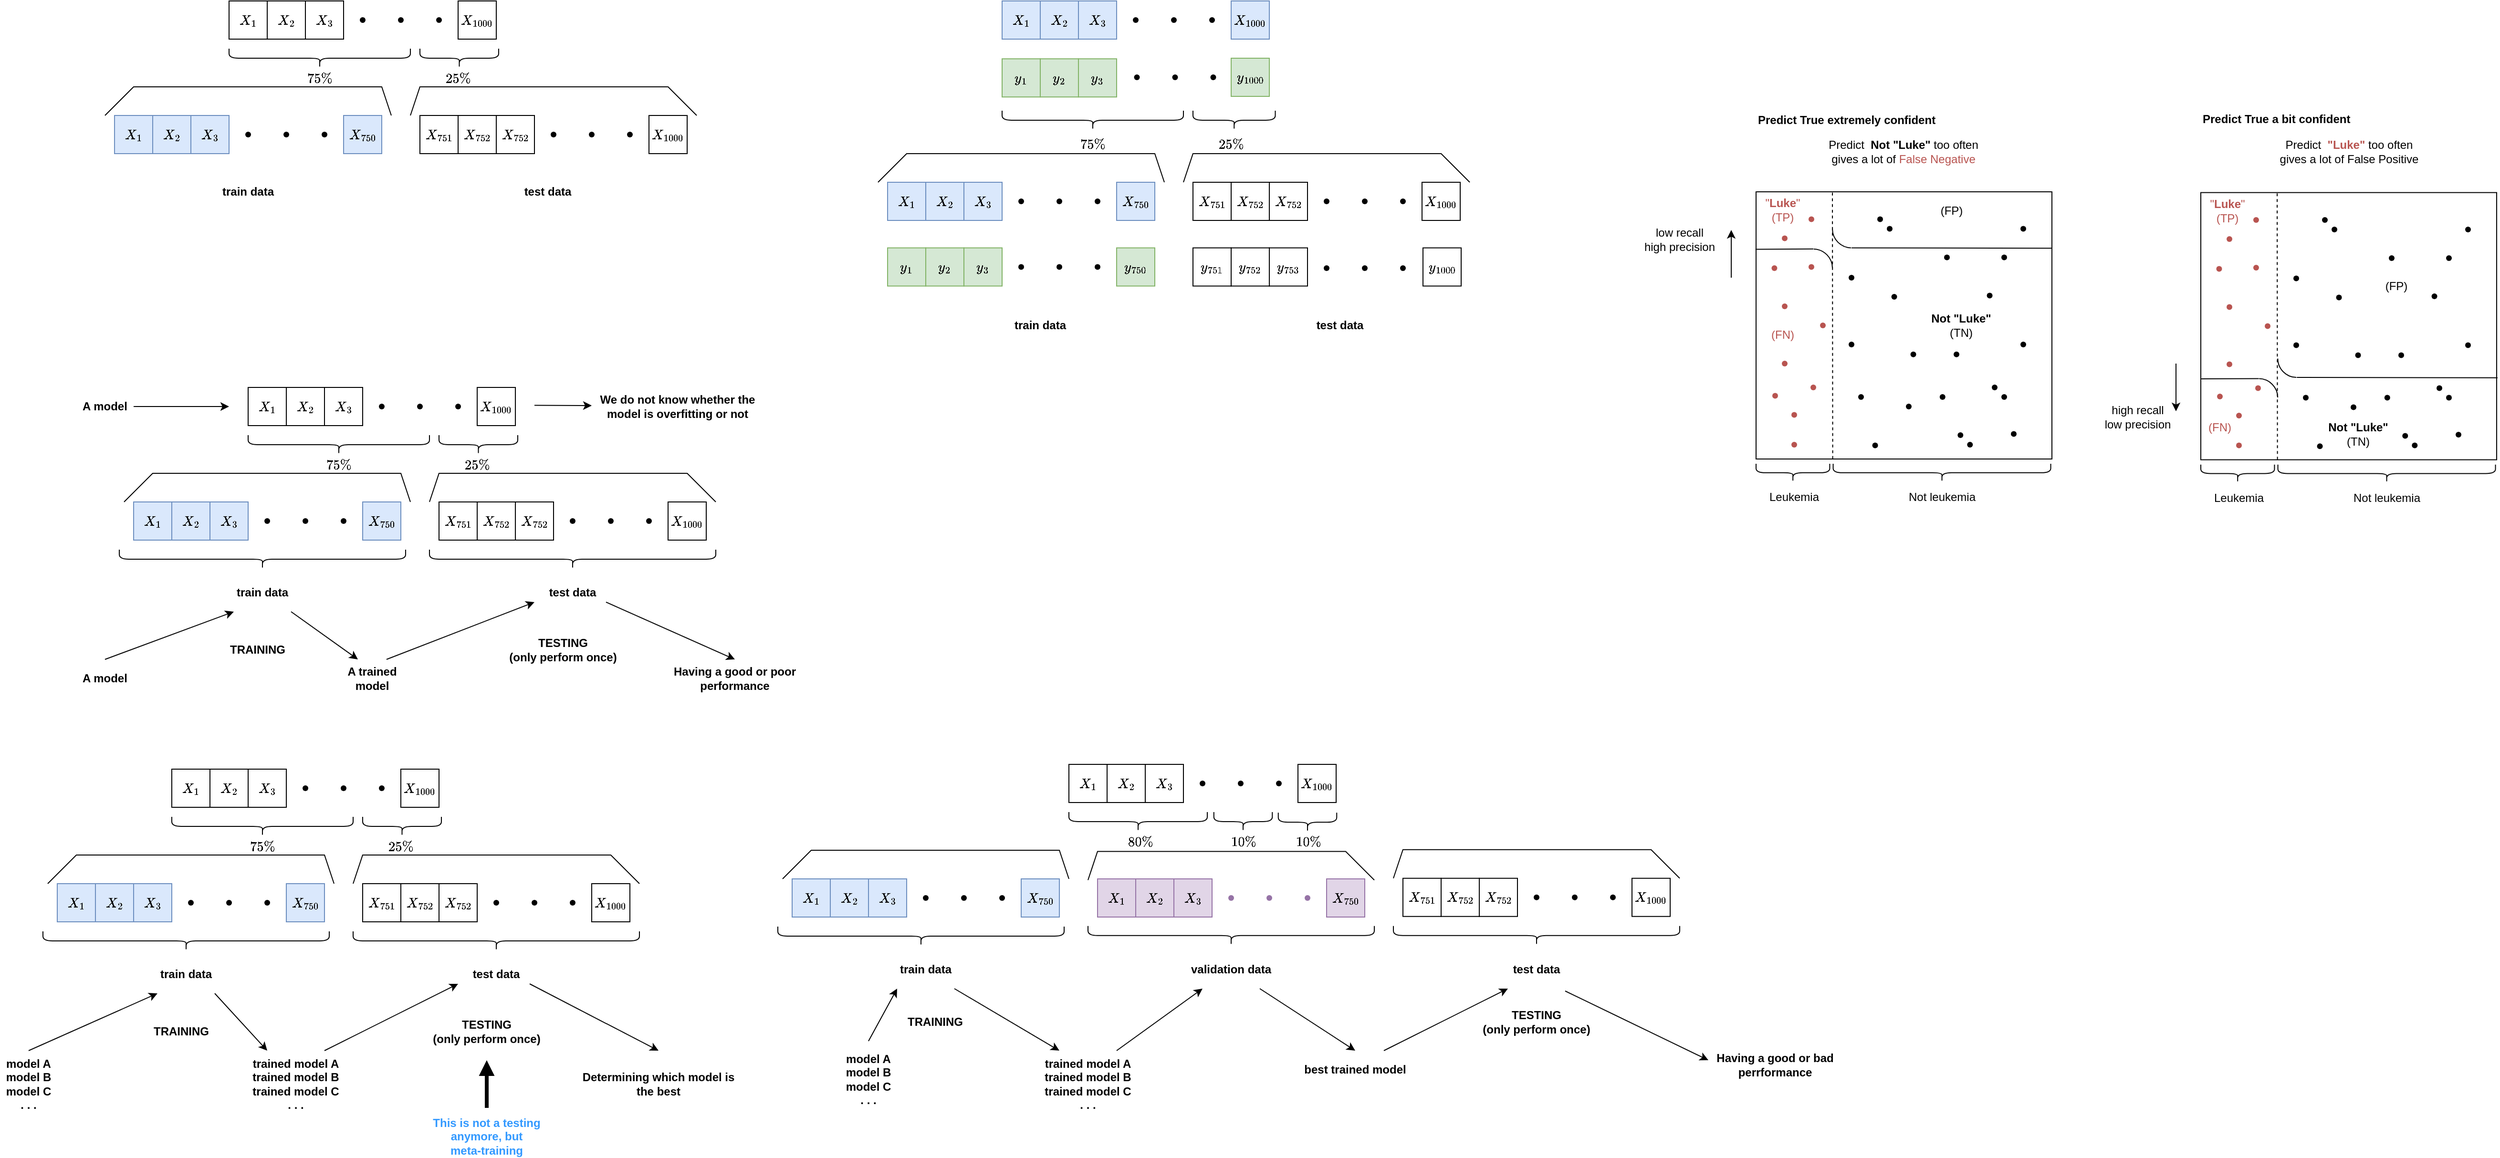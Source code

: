 <mxfile version="24.0.4" type="device">
  <diagram name="Page-1" id="f9IlDeySOLaf-E5A3R-9">
    <mxGraphModel dx="2045" dy="1767" grid="1" gridSize="10" guides="1" tooltips="1" connect="1" arrows="1" fold="1" page="1" pageScale="1" pageWidth="827" pageHeight="1169" math="1" shadow="0">
      <root>
        <mxCell id="0" />
        <mxCell id="1" parent="0" />
        <mxCell id="jblqPNTpMDs084rOs0t--2" value="" style="rounded=0;whiteSpace=wrap;html=1;fillColor=none;" vertex="1" parent="1">
          <mxGeometry x="1680" y="40" width="310" height="280" as="geometry" />
        </mxCell>
        <mxCell id="cAqMp44vDnKgsNihhd7Q-1" value="\(X_1\)" style="rounded=0;whiteSpace=wrap;html=1;" parent="1" vertex="1">
          <mxGeometry x="100" y="245" width="40" height="40" as="geometry" />
        </mxCell>
        <mxCell id="cAqMp44vDnKgsNihhd7Q-2" value="\(X_2\)" style="rounded=0;whiteSpace=wrap;html=1;" parent="1" vertex="1">
          <mxGeometry x="140" y="245" width="40" height="40" as="geometry" />
        </mxCell>
        <mxCell id="cAqMp44vDnKgsNihhd7Q-3" value="\(X_3\)" style="rounded=0;whiteSpace=wrap;html=1;" parent="1" vertex="1">
          <mxGeometry x="180" y="245" width="40" height="40" as="geometry" />
        </mxCell>
        <mxCell id="cAqMp44vDnKgsNihhd7Q-4" value="" style="shape=waypoint;sketch=0;fillStyle=solid;size=6;pointerEvents=1;points=[];fillColor=none;resizable=0;rotatable=0;perimeter=centerPerimeter;snapToPoint=1;" parent="1" vertex="1">
          <mxGeometry x="230" y="255" width="20" height="20" as="geometry" />
        </mxCell>
        <mxCell id="cAqMp44vDnKgsNihhd7Q-5" value="" style="shape=waypoint;sketch=0;fillStyle=solid;size=6;pointerEvents=1;points=[];fillColor=none;resizable=0;rotatable=0;perimeter=centerPerimeter;snapToPoint=1;" parent="1" vertex="1">
          <mxGeometry x="270" y="255" width="20" height="20" as="geometry" />
        </mxCell>
        <mxCell id="cAqMp44vDnKgsNihhd7Q-6" value="" style="shape=waypoint;sketch=0;fillStyle=solid;size=6;pointerEvents=1;points=[];fillColor=none;resizable=0;rotatable=0;perimeter=centerPerimeter;snapToPoint=1;" parent="1" vertex="1">
          <mxGeometry x="310" y="255" width="20" height="20" as="geometry" />
        </mxCell>
        <mxCell id="cAqMp44vDnKgsNihhd7Q-7" value="\(X_{1000}\)" style="rounded=0;whiteSpace=wrap;html=1;" parent="1" vertex="1">
          <mxGeometry x="340" y="245" width="40" height="40" as="geometry" />
        </mxCell>
        <mxCell id="cAqMp44vDnKgsNihhd7Q-8" value="" style="shape=curlyBracket;whiteSpace=wrap;html=1;rounded=1;flipH=1;labelPosition=right;verticalLabelPosition=middle;align=left;verticalAlign=middle;rotation=90;" parent="1" vertex="1">
          <mxGeometry x="185" y="210" width="20" height="190" as="geometry" />
        </mxCell>
        <mxCell id="cAqMp44vDnKgsNihhd7Q-9" value="" style="shape=curlyBracket;whiteSpace=wrap;html=1;rounded=1;flipH=1;labelPosition=right;verticalLabelPosition=middle;align=left;verticalAlign=middle;rotation=90;" parent="1" vertex="1">
          <mxGeometry x="331.25" y="263.75" width="20" height="82.5" as="geometry" />
        </mxCell>
        <mxCell id="cAqMp44vDnKgsNihhd7Q-11" value="\(75\%\)" style="text;html=1;align=center;verticalAlign=middle;whiteSpace=wrap;rounded=0;" parent="1" vertex="1">
          <mxGeometry x="165" y="315" width="60" height="21.25" as="geometry" />
        </mxCell>
        <mxCell id="cAqMp44vDnKgsNihhd7Q-12" value="\(25\%\)" style="text;html=1;align=center;verticalAlign=middle;whiteSpace=wrap;rounded=0;" parent="1" vertex="1">
          <mxGeometry x="310" y="315" width="60" height="21.25" as="geometry" />
        </mxCell>
        <mxCell id="cAqMp44vDnKgsNihhd7Q-13" value="\(X_1\)" style="rounded=0;whiteSpace=wrap;html=1;fillColor=#dae8fc;strokeColor=#6c8ebf;" parent="1" vertex="1">
          <mxGeometry x="-20" y="365" width="40" height="40" as="geometry" />
        </mxCell>
        <mxCell id="cAqMp44vDnKgsNihhd7Q-15" value="\(X_2\)" style="rounded=0;whiteSpace=wrap;html=1;fillColor=#dae8fc;strokeColor=#6c8ebf;" parent="1" vertex="1">
          <mxGeometry x="20" y="365" width="40" height="40" as="geometry" />
        </mxCell>
        <mxCell id="cAqMp44vDnKgsNihhd7Q-16" value="\(X_3\)" style="rounded=0;whiteSpace=wrap;html=1;fillColor=#dae8fc;strokeColor=#6c8ebf;" parent="1" vertex="1">
          <mxGeometry x="60" y="365" width="40" height="40" as="geometry" />
        </mxCell>
        <mxCell id="cAqMp44vDnKgsNihhd7Q-17" value="\(X_{750}\)" style="rounded=0;whiteSpace=wrap;html=1;fillColor=#dae8fc;strokeColor=#6c8ebf;" parent="1" vertex="1">
          <mxGeometry x="220" y="365" width="40" height="40" as="geometry" />
        </mxCell>
        <mxCell id="cAqMp44vDnKgsNihhd7Q-18" value="" style="shape=waypoint;sketch=0;fillStyle=solid;size=6;pointerEvents=1;points=[];fillColor=none;resizable=0;rotatable=0;perimeter=centerPerimeter;snapToPoint=1;" parent="1" vertex="1">
          <mxGeometry x="110" y="375" width="20" height="20" as="geometry" />
        </mxCell>
        <mxCell id="cAqMp44vDnKgsNihhd7Q-19" value="" style="shape=waypoint;sketch=0;fillStyle=solid;size=6;pointerEvents=1;points=[];fillColor=none;resizable=0;rotatable=0;perimeter=centerPerimeter;snapToPoint=1;" parent="1" vertex="1">
          <mxGeometry x="150" y="375" width="20" height="20" as="geometry" />
        </mxCell>
        <mxCell id="cAqMp44vDnKgsNihhd7Q-20" value="" style="shape=waypoint;sketch=0;fillStyle=solid;size=6;pointerEvents=1;points=[];fillColor=none;resizable=0;rotatable=0;perimeter=centerPerimeter;snapToPoint=1;" parent="1" vertex="1">
          <mxGeometry x="190" y="375" width="20" height="20" as="geometry" />
        </mxCell>
        <mxCell id="cAqMp44vDnKgsNihhd7Q-21" value="\(X_{751}\)" style="rounded=0;whiteSpace=wrap;html=1;" parent="1" vertex="1">
          <mxGeometry x="300" y="365" width="40" height="40" as="geometry" />
        </mxCell>
        <mxCell id="cAqMp44vDnKgsNihhd7Q-22" value="\(X_{752}\)" style="rounded=0;whiteSpace=wrap;html=1;" parent="1" vertex="1">
          <mxGeometry x="340" y="365" width="40" height="40" as="geometry" />
        </mxCell>
        <mxCell id="cAqMp44vDnKgsNihhd7Q-23" value="\(X_{752}\)" style="rounded=0;whiteSpace=wrap;html=1;" parent="1" vertex="1">
          <mxGeometry x="380" y="365" width="40" height="40" as="geometry" />
        </mxCell>
        <mxCell id="cAqMp44vDnKgsNihhd7Q-24" value="\(X_{1000}\)" style="rounded=0;whiteSpace=wrap;html=1;" parent="1" vertex="1">
          <mxGeometry x="540" y="365" width="40" height="40" as="geometry" />
        </mxCell>
        <mxCell id="cAqMp44vDnKgsNihhd7Q-25" value="" style="shape=waypoint;sketch=0;fillStyle=solid;size=6;pointerEvents=1;points=[];fillColor=none;resizable=0;rotatable=0;perimeter=centerPerimeter;snapToPoint=1;" parent="1" vertex="1">
          <mxGeometry x="430" y="375" width="20" height="20" as="geometry" />
        </mxCell>
        <mxCell id="cAqMp44vDnKgsNihhd7Q-26" value="" style="shape=waypoint;sketch=0;fillStyle=solid;size=6;pointerEvents=1;points=[];fillColor=none;resizable=0;rotatable=0;perimeter=centerPerimeter;snapToPoint=1;" parent="1" vertex="1">
          <mxGeometry x="470" y="375" width="20" height="20" as="geometry" />
        </mxCell>
        <mxCell id="cAqMp44vDnKgsNihhd7Q-27" value="" style="shape=waypoint;sketch=0;fillStyle=solid;size=6;pointerEvents=1;points=[];fillColor=none;resizable=0;rotatable=0;perimeter=centerPerimeter;snapToPoint=1;" parent="1" vertex="1">
          <mxGeometry x="510" y="375" width="20" height="20" as="geometry" />
        </mxCell>
        <mxCell id="cAqMp44vDnKgsNihhd7Q-28" value="" style="endArrow=none;html=1;rounded=0;" parent="1" edge="1">
          <mxGeometry width="50" height="50" relative="1" as="geometry">
            <mxPoint x="-30" y="365" as="sourcePoint" />
            <mxPoint x="270" y="365" as="targetPoint" />
            <Array as="points">
              <mxPoint y="335" />
              <mxPoint x="180" y="335" />
              <mxPoint x="260" y="335" />
            </Array>
          </mxGeometry>
        </mxCell>
        <mxCell id="cAqMp44vDnKgsNihhd7Q-29" value="" style="endArrow=none;html=1;rounded=0;" parent="1" edge="1">
          <mxGeometry width="50" height="50" relative="1" as="geometry">
            <mxPoint x="290" y="365" as="sourcePoint" />
            <mxPoint x="590" y="365" as="targetPoint" />
            <Array as="points">
              <mxPoint x="300" y="335" />
              <mxPoint x="500" y="335" />
              <mxPoint x="560" y="335" />
            </Array>
          </mxGeometry>
        </mxCell>
        <mxCell id="cAqMp44vDnKgsNihhd7Q-30" value="&lt;b&gt;A model&lt;/b&gt;" style="text;html=1;align=center;verticalAlign=middle;whiteSpace=wrap;rounded=0;" parent="1" vertex="1">
          <mxGeometry x="-80" y="245" width="60" height="40" as="geometry" />
        </mxCell>
        <mxCell id="cAqMp44vDnKgsNihhd7Q-31" value="" style="endArrow=classic;html=1;rounded=0;" parent="1" edge="1">
          <mxGeometry width="50" height="50" relative="1" as="geometry">
            <mxPoint x="-20" y="265" as="sourcePoint" />
            <mxPoint x="80" y="265" as="targetPoint" />
          </mxGeometry>
        </mxCell>
        <mxCell id="cAqMp44vDnKgsNihhd7Q-32" value="&lt;b&gt;We do not know whether the model is overfitting or not&lt;/b&gt;" style="text;html=1;align=center;verticalAlign=middle;whiteSpace=wrap;rounded=0;" parent="1" vertex="1">
          <mxGeometry x="460" y="245" width="180" height="40" as="geometry" />
        </mxCell>
        <mxCell id="cAqMp44vDnKgsNihhd7Q-33" value="" style="endArrow=classic;html=1;rounded=0;" parent="1" edge="1">
          <mxGeometry width="50" height="50" relative="1" as="geometry">
            <mxPoint x="400" y="263.75" as="sourcePoint" />
            <mxPoint x="460" y="264" as="targetPoint" />
          </mxGeometry>
        </mxCell>
        <mxCell id="cAqMp44vDnKgsNihhd7Q-34" value="\(X_1\)" style="rounded=0;whiteSpace=wrap;html=1;" parent="1" vertex="1">
          <mxGeometry x="80" y="-160" width="40" height="40" as="geometry" />
        </mxCell>
        <mxCell id="cAqMp44vDnKgsNihhd7Q-35" value="\(X_2\)" style="rounded=0;whiteSpace=wrap;html=1;" parent="1" vertex="1">
          <mxGeometry x="120" y="-160" width="40" height="40" as="geometry" />
        </mxCell>
        <mxCell id="cAqMp44vDnKgsNihhd7Q-36" value="\(X_3\)" style="rounded=0;whiteSpace=wrap;html=1;" parent="1" vertex="1">
          <mxGeometry x="160" y="-160" width="40" height="40" as="geometry" />
        </mxCell>
        <mxCell id="cAqMp44vDnKgsNihhd7Q-37" value="" style="shape=waypoint;sketch=0;fillStyle=solid;size=6;pointerEvents=1;points=[];fillColor=none;resizable=0;rotatable=0;perimeter=centerPerimeter;snapToPoint=1;" parent="1" vertex="1">
          <mxGeometry x="210" y="-150" width="20" height="20" as="geometry" />
        </mxCell>
        <mxCell id="cAqMp44vDnKgsNihhd7Q-38" value="" style="shape=waypoint;sketch=0;fillStyle=solid;size=6;pointerEvents=1;points=[];fillColor=none;resizable=0;rotatable=0;perimeter=centerPerimeter;snapToPoint=1;" parent="1" vertex="1">
          <mxGeometry x="250" y="-150" width="20" height="20" as="geometry" />
        </mxCell>
        <mxCell id="cAqMp44vDnKgsNihhd7Q-39" value="" style="shape=waypoint;sketch=0;fillStyle=solid;size=6;pointerEvents=1;points=[];fillColor=none;resizable=0;rotatable=0;perimeter=centerPerimeter;snapToPoint=1;" parent="1" vertex="1">
          <mxGeometry x="290" y="-150" width="20" height="20" as="geometry" />
        </mxCell>
        <mxCell id="cAqMp44vDnKgsNihhd7Q-40" value="\(X_{1000}\)" style="rounded=0;whiteSpace=wrap;html=1;" parent="1" vertex="1">
          <mxGeometry x="320" y="-160" width="40" height="40" as="geometry" />
        </mxCell>
        <mxCell id="cAqMp44vDnKgsNihhd7Q-41" value="" style="shape=curlyBracket;whiteSpace=wrap;html=1;rounded=1;flipH=1;labelPosition=right;verticalLabelPosition=middle;align=left;verticalAlign=middle;rotation=90;" parent="1" vertex="1">
          <mxGeometry x="165" y="-195" width="20" height="190" as="geometry" />
        </mxCell>
        <mxCell id="cAqMp44vDnKgsNihhd7Q-42" value="" style="shape=curlyBracket;whiteSpace=wrap;html=1;rounded=1;flipH=1;labelPosition=right;verticalLabelPosition=middle;align=left;verticalAlign=middle;rotation=90;" parent="1" vertex="1">
          <mxGeometry x="311.25" y="-141.25" width="20" height="82.5" as="geometry" />
        </mxCell>
        <mxCell id="cAqMp44vDnKgsNihhd7Q-43" value="\(75\%\)" style="text;html=1;align=center;verticalAlign=middle;whiteSpace=wrap;rounded=0;" parent="1" vertex="1">
          <mxGeometry x="145" y="-90" width="60" height="21.25" as="geometry" />
        </mxCell>
        <mxCell id="cAqMp44vDnKgsNihhd7Q-44" value="\(25\%\)" style="text;html=1;align=center;verticalAlign=middle;whiteSpace=wrap;rounded=0;" parent="1" vertex="1">
          <mxGeometry x="290" y="-90" width="60" height="21.25" as="geometry" />
        </mxCell>
        <mxCell id="cAqMp44vDnKgsNihhd7Q-45" value="\(X_1\)" style="rounded=0;whiteSpace=wrap;html=1;fillColor=#dae8fc;strokeColor=#6c8ebf;" parent="1" vertex="1">
          <mxGeometry x="-40" y="-40" width="40" height="40" as="geometry" />
        </mxCell>
        <mxCell id="cAqMp44vDnKgsNihhd7Q-46" value="\(X_2\)" style="rounded=0;whiteSpace=wrap;html=1;fillColor=#dae8fc;strokeColor=#6c8ebf;" parent="1" vertex="1">
          <mxGeometry y="-40" width="40" height="40" as="geometry" />
        </mxCell>
        <mxCell id="cAqMp44vDnKgsNihhd7Q-47" value="\(X_3\)" style="rounded=0;whiteSpace=wrap;html=1;fillColor=#dae8fc;strokeColor=#6c8ebf;" parent="1" vertex="1">
          <mxGeometry x="40" y="-40" width="40" height="40" as="geometry" />
        </mxCell>
        <mxCell id="cAqMp44vDnKgsNihhd7Q-48" value="\(X_{750}\)" style="rounded=0;whiteSpace=wrap;html=1;fillColor=#dae8fc;strokeColor=#6c8ebf;" parent="1" vertex="1">
          <mxGeometry x="200" y="-40" width="40" height="40" as="geometry" />
        </mxCell>
        <mxCell id="cAqMp44vDnKgsNihhd7Q-49" value="" style="shape=waypoint;sketch=0;fillStyle=solid;size=6;pointerEvents=1;points=[];fillColor=none;resizable=0;rotatable=0;perimeter=centerPerimeter;snapToPoint=1;" parent="1" vertex="1">
          <mxGeometry x="90" y="-30" width="20" height="20" as="geometry" />
        </mxCell>
        <mxCell id="cAqMp44vDnKgsNihhd7Q-50" value="" style="shape=waypoint;sketch=0;fillStyle=solid;size=6;pointerEvents=1;points=[];fillColor=none;resizable=0;rotatable=0;perimeter=centerPerimeter;snapToPoint=1;" parent="1" vertex="1">
          <mxGeometry x="130" y="-30" width="20" height="20" as="geometry" />
        </mxCell>
        <mxCell id="cAqMp44vDnKgsNihhd7Q-51" value="" style="shape=waypoint;sketch=0;fillStyle=solid;size=6;pointerEvents=1;points=[];fillColor=none;resizable=0;rotatable=0;perimeter=centerPerimeter;snapToPoint=1;" parent="1" vertex="1">
          <mxGeometry x="170" y="-30" width="20" height="20" as="geometry" />
        </mxCell>
        <mxCell id="cAqMp44vDnKgsNihhd7Q-52" value="\(X_{751}\)" style="rounded=0;whiteSpace=wrap;html=1;" parent="1" vertex="1">
          <mxGeometry x="280" y="-40" width="40" height="40" as="geometry" />
        </mxCell>
        <mxCell id="cAqMp44vDnKgsNihhd7Q-53" value="\(X_{752}\)" style="rounded=0;whiteSpace=wrap;html=1;" parent="1" vertex="1">
          <mxGeometry x="320" y="-40" width="40" height="40" as="geometry" />
        </mxCell>
        <mxCell id="cAqMp44vDnKgsNihhd7Q-54" value="\(X_{752}\)" style="rounded=0;whiteSpace=wrap;html=1;" parent="1" vertex="1">
          <mxGeometry x="360" y="-40" width="40" height="40" as="geometry" />
        </mxCell>
        <mxCell id="cAqMp44vDnKgsNihhd7Q-55" value="\(X_{1000}\)" style="rounded=0;whiteSpace=wrap;html=1;" parent="1" vertex="1">
          <mxGeometry x="520" y="-40" width="40" height="40" as="geometry" />
        </mxCell>
        <mxCell id="cAqMp44vDnKgsNihhd7Q-56" value="" style="shape=waypoint;sketch=0;fillStyle=solid;size=6;pointerEvents=1;points=[];fillColor=none;resizable=0;rotatable=0;perimeter=centerPerimeter;snapToPoint=1;" parent="1" vertex="1">
          <mxGeometry x="410" y="-30" width="20" height="20" as="geometry" />
        </mxCell>
        <mxCell id="cAqMp44vDnKgsNihhd7Q-57" value="" style="shape=waypoint;sketch=0;fillStyle=solid;size=6;pointerEvents=1;points=[];fillColor=none;resizable=0;rotatable=0;perimeter=centerPerimeter;snapToPoint=1;" parent="1" vertex="1">
          <mxGeometry x="450" y="-30" width="20" height="20" as="geometry" />
        </mxCell>
        <mxCell id="cAqMp44vDnKgsNihhd7Q-58" value="" style="shape=waypoint;sketch=0;fillStyle=solid;size=6;pointerEvents=1;points=[];fillColor=none;resizable=0;rotatable=0;perimeter=centerPerimeter;snapToPoint=1;" parent="1" vertex="1">
          <mxGeometry x="490" y="-30" width="20" height="20" as="geometry" />
        </mxCell>
        <mxCell id="cAqMp44vDnKgsNihhd7Q-59" value="" style="endArrow=none;html=1;rounded=0;" parent="1" edge="1">
          <mxGeometry width="50" height="50" relative="1" as="geometry">
            <mxPoint x="-50" y="-40" as="sourcePoint" />
            <mxPoint x="250" y="-40" as="targetPoint" />
            <Array as="points">
              <mxPoint x="-20" y="-70" />
              <mxPoint x="160" y="-70" />
              <mxPoint x="240" y="-70" />
            </Array>
          </mxGeometry>
        </mxCell>
        <mxCell id="cAqMp44vDnKgsNihhd7Q-60" value="" style="endArrow=none;html=1;rounded=0;" parent="1" edge="1">
          <mxGeometry width="50" height="50" relative="1" as="geometry">
            <mxPoint x="270" y="-40" as="sourcePoint" />
            <mxPoint x="570" y="-40" as="targetPoint" />
            <Array as="points">
              <mxPoint x="280" y="-70" />
              <mxPoint x="480" y="-70" />
              <mxPoint x="540" y="-70" />
            </Array>
          </mxGeometry>
        </mxCell>
        <mxCell id="cAqMp44vDnKgsNihhd7Q-62" value="\(X_1\)" style="rounded=0;whiteSpace=wrap;html=1;fillColor=#dae8fc;strokeColor=#6c8ebf;" parent="1" vertex="1">
          <mxGeometry x="890" y="-160" width="40" height="40" as="geometry" />
        </mxCell>
        <mxCell id="cAqMp44vDnKgsNihhd7Q-63" value="\(X_2\)" style="rounded=0;whiteSpace=wrap;html=1;fillColor=#dae8fc;strokeColor=#6c8ebf;" parent="1" vertex="1">
          <mxGeometry x="930" y="-160" width="40" height="40" as="geometry" />
        </mxCell>
        <mxCell id="cAqMp44vDnKgsNihhd7Q-64" value="\(X_3\)" style="rounded=0;whiteSpace=wrap;html=1;fillColor=#dae8fc;strokeColor=#6c8ebf;" parent="1" vertex="1">
          <mxGeometry x="970" y="-160" width="40" height="40" as="geometry" />
        </mxCell>
        <mxCell id="cAqMp44vDnKgsNihhd7Q-65" value="" style="shape=waypoint;sketch=0;fillStyle=solid;size=6;pointerEvents=1;points=[];fillColor=none;resizable=0;rotatable=0;perimeter=centerPerimeter;snapToPoint=1;" parent="1" vertex="1">
          <mxGeometry x="1020" y="-150" width="20" height="20" as="geometry" />
        </mxCell>
        <mxCell id="cAqMp44vDnKgsNihhd7Q-66" value="" style="shape=waypoint;sketch=0;fillStyle=solid;size=6;pointerEvents=1;points=[];fillColor=none;resizable=0;rotatable=0;perimeter=centerPerimeter;snapToPoint=1;" parent="1" vertex="1">
          <mxGeometry x="1060" y="-150" width="20" height="20" as="geometry" />
        </mxCell>
        <mxCell id="cAqMp44vDnKgsNihhd7Q-67" value="" style="shape=waypoint;sketch=0;fillStyle=solid;size=6;pointerEvents=1;points=[];fillColor=none;resizable=0;rotatable=0;perimeter=centerPerimeter;snapToPoint=1;" parent="1" vertex="1">
          <mxGeometry x="1100" y="-150" width="20" height="20" as="geometry" />
        </mxCell>
        <mxCell id="cAqMp44vDnKgsNihhd7Q-68" value="\(X_{1000}\)" style="rounded=0;whiteSpace=wrap;html=1;fillColor=#dae8fc;strokeColor=#6c8ebf;" parent="1" vertex="1">
          <mxGeometry x="1130" y="-160" width="40" height="40" as="geometry" />
        </mxCell>
        <mxCell id="cAqMp44vDnKgsNihhd7Q-69" value="" style="shape=curlyBracket;whiteSpace=wrap;html=1;rounded=1;flipH=1;labelPosition=right;verticalLabelPosition=middle;align=left;verticalAlign=middle;rotation=90;" parent="1" vertex="1">
          <mxGeometry x="975" y="-130" width="20" height="190" as="geometry" />
        </mxCell>
        <mxCell id="cAqMp44vDnKgsNihhd7Q-70" value="" style="shape=curlyBracket;whiteSpace=wrap;html=1;rounded=1;flipH=1;labelPosition=right;verticalLabelPosition=middle;align=left;verticalAlign=middle;rotation=90;" parent="1" vertex="1">
          <mxGeometry x="1123.13" y="-78.12" width="20" height="86.25" as="geometry" />
        </mxCell>
        <mxCell id="cAqMp44vDnKgsNihhd7Q-71" value="\(75\%\)" style="text;html=1;align=center;verticalAlign=middle;whiteSpace=wrap;rounded=0;" parent="1" vertex="1">
          <mxGeometry x="955" y="-21" width="60" height="21.25" as="geometry" />
        </mxCell>
        <mxCell id="cAqMp44vDnKgsNihhd7Q-72" value="\(25\%\)" style="text;html=1;align=center;verticalAlign=middle;whiteSpace=wrap;rounded=0;" parent="1" vertex="1">
          <mxGeometry x="1100" y="-21" width="60" height="21.25" as="geometry" />
        </mxCell>
        <mxCell id="cAqMp44vDnKgsNihhd7Q-73" value="\(X_1\)" style="rounded=0;whiteSpace=wrap;html=1;fillColor=#dae8fc;strokeColor=#6c8ebf;" parent="1" vertex="1">
          <mxGeometry x="770" y="30" width="40" height="40" as="geometry" />
        </mxCell>
        <mxCell id="cAqMp44vDnKgsNihhd7Q-74" value="\(X_2\)" style="rounded=0;whiteSpace=wrap;html=1;fillColor=#dae8fc;strokeColor=#6c8ebf;" parent="1" vertex="1">
          <mxGeometry x="810" y="30" width="40" height="40" as="geometry" />
        </mxCell>
        <mxCell id="cAqMp44vDnKgsNihhd7Q-75" value="\(X_3\)" style="rounded=0;whiteSpace=wrap;html=1;fillColor=#dae8fc;strokeColor=#6c8ebf;" parent="1" vertex="1">
          <mxGeometry x="850" y="30" width="40" height="40" as="geometry" />
        </mxCell>
        <mxCell id="cAqMp44vDnKgsNihhd7Q-76" value="\(X_{750}\)" style="rounded=0;whiteSpace=wrap;html=1;fillColor=#dae8fc;strokeColor=#6c8ebf;" parent="1" vertex="1">
          <mxGeometry x="1010" y="30" width="40" height="40" as="geometry" />
        </mxCell>
        <mxCell id="cAqMp44vDnKgsNihhd7Q-77" value="" style="shape=waypoint;sketch=0;fillStyle=solid;size=6;pointerEvents=1;points=[];fillColor=none;resizable=0;rotatable=0;perimeter=centerPerimeter;snapToPoint=1;" parent="1" vertex="1">
          <mxGeometry x="900" y="40" width="20" height="20" as="geometry" />
        </mxCell>
        <mxCell id="cAqMp44vDnKgsNihhd7Q-78" value="" style="shape=waypoint;sketch=0;fillStyle=solid;size=6;pointerEvents=1;points=[];fillColor=none;resizable=0;rotatable=0;perimeter=centerPerimeter;snapToPoint=1;" parent="1" vertex="1">
          <mxGeometry x="940" y="40" width="20" height="20" as="geometry" />
        </mxCell>
        <mxCell id="cAqMp44vDnKgsNihhd7Q-79" value="" style="shape=waypoint;sketch=0;fillStyle=solid;size=6;pointerEvents=1;points=[];fillColor=none;resizable=0;rotatable=0;perimeter=centerPerimeter;snapToPoint=1;" parent="1" vertex="1">
          <mxGeometry x="980" y="40" width="20" height="20" as="geometry" />
        </mxCell>
        <mxCell id="cAqMp44vDnKgsNihhd7Q-80" value="\(X_{751}\)" style="rounded=0;whiteSpace=wrap;html=1;" parent="1" vertex="1">
          <mxGeometry x="1090" y="30" width="40" height="40" as="geometry" />
        </mxCell>
        <mxCell id="cAqMp44vDnKgsNihhd7Q-81" value="\(X_{752}\)" style="rounded=0;whiteSpace=wrap;html=1;" parent="1" vertex="1">
          <mxGeometry x="1130" y="30" width="40" height="40" as="geometry" />
        </mxCell>
        <mxCell id="cAqMp44vDnKgsNihhd7Q-82" value="\(X_{752}\)" style="rounded=0;whiteSpace=wrap;html=1;" parent="1" vertex="1">
          <mxGeometry x="1170" y="30" width="40" height="40" as="geometry" />
        </mxCell>
        <mxCell id="cAqMp44vDnKgsNihhd7Q-83" value="\(X_{1000}\)" style="rounded=0;whiteSpace=wrap;html=1;" parent="1" vertex="1">
          <mxGeometry x="1330" y="30" width="40" height="40" as="geometry" />
        </mxCell>
        <mxCell id="cAqMp44vDnKgsNihhd7Q-84" value="" style="shape=waypoint;sketch=0;fillStyle=solid;size=6;pointerEvents=1;points=[];fillColor=none;resizable=0;rotatable=0;perimeter=centerPerimeter;snapToPoint=1;" parent="1" vertex="1">
          <mxGeometry x="1220" y="40" width="20" height="20" as="geometry" />
        </mxCell>
        <mxCell id="cAqMp44vDnKgsNihhd7Q-85" value="" style="shape=waypoint;sketch=0;fillStyle=solid;size=6;pointerEvents=1;points=[];fillColor=none;resizable=0;rotatable=0;perimeter=centerPerimeter;snapToPoint=1;" parent="1" vertex="1">
          <mxGeometry x="1260" y="40" width="20" height="20" as="geometry" />
        </mxCell>
        <mxCell id="cAqMp44vDnKgsNihhd7Q-86" value="" style="shape=waypoint;sketch=0;fillStyle=solid;size=6;pointerEvents=1;points=[];fillColor=none;resizable=0;rotatable=0;perimeter=centerPerimeter;snapToPoint=1;" parent="1" vertex="1">
          <mxGeometry x="1300" y="40" width="20" height="20" as="geometry" />
        </mxCell>
        <mxCell id="cAqMp44vDnKgsNihhd7Q-87" value="" style="endArrow=none;html=1;rounded=0;" parent="1" edge="1">
          <mxGeometry width="50" height="50" relative="1" as="geometry">
            <mxPoint x="760" y="30" as="sourcePoint" />
            <mxPoint x="1060" y="30" as="targetPoint" />
            <Array as="points">
              <mxPoint x="790" />
              <mxPoint x="970" />
              <mxPoint x="1050" />
            </Array>
          </mxGeometry>
        </mxCell>
        <mxCell id="cAqMp44vDnKgsNihhd7Q-88" value="" style="endArrow=none;html=1;rounded=0;" parent="1" edge="1">
          <mxGeometry width="50" height="50" relative="1" as="geometry">
            <mxPoint x="1080" y="30" as="sourcePoint" />
            <mxPoint x="1380" y="30" as="targetPoint" />
            <Array as="points">
              <mxPoint x="1090" />
              <mxPoint x="1290" />
              <mxPoint x="1350" />
            </Array>
          </mxGeometry>
        </mxCell>
        <mxCell id="cAqMp44vDnKgsNihhd7Q-89" value="\(y_1\)" style="rounded=0;whiteSpace=wrap;html=1;fillColor=#d5e8d4;strokeColor=#82b366;" parent="1" vertex="1">
          <mxGeometry x="890" y="-99.37" width="40" height="40" as="geometry" />
        </mxCell>
        <mxCell id="cAqMp44vDnKgsNihhd7Q-90" value="\(y_2\)" style="rounded=0;whiteSpace=wrap;html=1;fillColor=#d5e8d4;strokeColor=#82b366;" parent="1" vertex="1">
          <mxGeometry x="930" y="-99.37" width="40" height="40" as="geometry" />
        </mxCell>
        <mxCell id="cAqMp44vDnKgsNihhd7Q-91" value="\(y_3\)" style="rounded=0;whiteSpace=wrap;html=1;fillColor=#d5e8d4;strokeColor=#82b366;" parent="1" vertex="1">
          <mxGeometry x="970" y="-99.37" width="40" height="40" as="geometry" />
        </mxCell>
        <mxCell id="cAqMp44vDnKgsNihhd7Q-92" value="" style="shape=waypoint;sketch=0;fillStyle=solid;size=6;pointerEvents=1;points=[];fillColor=none;resizable=0;rotatable=0;perimeter=centerPerimeter;snapToPoint=1;" parent="1" vertex="1">
          <mxGeometry x="1021.25" y="-90" width="20" height="20" as="geometry" />
        </mxCell>
        <mxCell id="cAqMp44vDnKgsNihhd7Q-93" value="" style="shape=waypoint;sketch=0;fillStyle=solid;size=6;pointerEvents=1;points=[];fillColor=none;resizable=0;rotatable=0;perimeter=centerPerimeter;snapToPoint=1;" parent="1" vertex="1">
          <mxGeometry x="1061.25" y="-90" width="20" height="20" as="geometry" />
        </mxCell>
        <mxCell id="cAqMp44vDnKgsNihhd7Q-94" value="" style="shape=waypoint;sketch=0;fillStyle=solid;size=6;pointerEvents=1;points=[];fillColor=none;resizable=0;rotatable=0;perimeter=centerPerimeter;snapToPoint=1;" parent="1" vertex="1">
          <mxGeometry x="1101.25" y="-90" width="20" height="20" as="geometry" />
        </mxCell>
        <mxCell id="cAqMp44vDnKgsNihhd7Q-95" value="\(y_{1000}\)" style="rounded=0;whiteSpace=wrap;html=1;fillColor=#d5e8d4;strokeColor=#82b366;" parent="1" vertex="1">
          <mxGeometry x="1130" y="-100" width="40" height="40" as="geometry" />
        </mxCell>
        <mxCell id="cAqMp44vDnKgsNihhd7Q-98" value="\(y_1\)" style="rounded=0;whiteSpace=wrap;html=1;fillColor=#d5e8d4;strokeColor=#82b366;" parent="1" vertex="1">
          <mxGeometry x="770" y="98.75" width="40" height="40" as="geometry" />
        </mxCell>
        <mxCell id="cAqMp44vDnKgsNihhd7Q-99" value="\(y_2\)" style="rounded=0;whiteSpace=wrap;html=1;fillColor=#d5e8d4;strokeColor=#82b366;" parent="1" vertex="1">
          <mxGeometry x="810" y="98.75" width="40" height="40" as="geometry" />
        </mxCell>
        <mxCell id="cAqMp44vDnKgsNihhd7Q-100" value="\(y_3\)" style="rounded=0;whiteSpace=wrap;html=1;fillColor=#d5e8d4;strokeColor=#82b366;" parent="1" vertex="1">
          <mxGeometry x="850" y="98.75" width="40" height="40" as="geometry" />
        </mxCell>
        <mxCell id="cAqMp44vDnKgsNihhd7Q-101" value="\(y_{750}\)" style="rounded=0;whiteSpace=wrap;html=1;fillColor=#d5e8d4;strokeColor=#82b366;" parent="1" vertex="1">
          <mxGeometry x="1010" y="98.75" width="40" height="40" as="geometry" />
        </mxCell>
        <mxCell id="cAqMp44vDnKgsNihhd7Q-102" value="" style="shape=waypoint;sketch=0;fillStyle=solid;size=6;pointerEvents=1;points=[];fillColor=none;resizable=0;rotatable=0;perimeter=centerPerimeter;snapToPoint=1;" parent="1" vertex="1">
          <mxGeometry x="900" y="108.75" width="20" height="20" as="geometry" />
        </mxCell>
        <mxCell id="cAqMp44vDnKgsNihhd7Q-103" value="" style="shape=waypoint;sketch=0;fillStyle=solid;size=6;pointerEvents=1;points=[];fillColor=none;resizable=0;rotatable=0;perimeter=centerPerimeter;snapToPoint=1;" parent="1" vertex="1">
          <mxGeometry x="940" y="108.75" width="20" height="20" as="geometry" />
        </mxCell>
        <mxCell id="cAqMp44vDnKgsNihhd7Q-104" value="" style="shape=waypoint;sketch=0;fillStyle=solid;size=6;pointerEvents=1;points=[];fillColor=none;resizable=0;rotatable=0;perimeter=centerPerimeter;snapToPoint=1;" parent="1" vertex="1">
          <mxGeometry x="980" y="108.75" width="20" height="20" as="geometry" />
        </mxCell>
        <mxCell id="cAqMp44vDnKgsNihhd7Q-105" value="\(y_{1000}\)" style="rounded=0;whiteSpace=wrap;html=1;" parent="1" vertex="1">
          <mxGeometry x="1331" y="98.75" width="40" height="40" as="geometry" />
        </mxCell>
        <mxCell id="cAqMp44vDnKgsNihhd7Q-106" value="\(y_{751}\)" style="rounded=0;whiteSpace=wrap;html=1;" parent="1" vertex="1">
          <mxGeometry x="1090" y="98.75" width="40" height="40" as="geometry" />
        </mxCell>
        <mxCell id="cAqMp44vDnKgsNihhd7Q-107" value="\(y_{752}\)" style="rounded=0;whiteSpace=wrap;html=1;" parent="1" vertex="1">
          <mxGeometry x="1130" y="98.75" width="40" height="40" as="geometry" />
        </mxCell>
        <mxCell id="cAqMp44vDnKgsNihhd7Q-108" value="\(y_{753}\)" style="rounded=0;whiteSpace=wrap;html=1;" parent="1" vertex="1">
          <mxGeometry x="1170" y="98.75" width="40" height="40" as="geometry" />
        </mxCell>
        <mxCell id="cAqMp44vDnKgsNihhd7Q-109" value="" style="shape=waypoint;sketch=0;fillStyle=solid;size=6;pointerEvents=1;points=[];fillColor=none;resizable=0;rotatable=0;perimeter=centerPerimeter;snapToPoint=1;" parent="1" vertex="1">
          <mxGeometry x="1220" y="110" width="20" height="20" as="geometry" />
        </mxCell>
        <mxCell id="cAqMp44vDnKgsNihhd7Q-110" value="" style="shape=waypoint;sketch=0;fillStyle=solid;size=6;pointerEvents=1;points=[];fillColor=none;resizable=0;rotatable=0;perimeter=centerPerimeter;snapToPoint=1;" parent="1" vertex="1">
          <mxGeometry x="1260" y="110" width="20" height="20" as="geometry" />
        </mxCell>
        <mxCell id="cAqMp44vDnKgsNihhd7Q-111" value="" style="shape=waypoint;sketch=0;fillStyle=solid;size=6;pointerEvents=1;points=[];fillColor=none;resizable=0;rotatable=0;perimeter=centerPerimeter;snapToPoint=1;" parent="1" vertex="1">
          <mxGeometry x="1300" y="110" width="20" height="20" as="geometry" />
        </mxCell>
        <mxCell id="cAqMp44vDnKgsNihhd7Q-112" value="&lt;b&gt;A model&lt;/b&gt;" style="text;html=1;align=center;verticalAlign=middle;whiteSpace=wrap;rounded=0;" parent="1" vertex="1">
          <mxGeometry x="-80" y="530" width="60" height="40" as="geometry" />
        </mxCell>
        <mxCell id="cAqMp44vDnKgsNihhd7Q-113" value="" style="endArrow=classic;html=1;rounded=0;exitX=0.5;exitY=0;exitDx=0;exitDy=0;entryX=0;entryY=1;entryDx=0;entryDy=0;" parent="1" source="cAqMp44vDnKgsNihhd7Q-112" target="cAqMp44vDnKgsNihhd7Q-121" edge="1">
          <mxGeometry width="50" height="50" relative="1" as="geometry">
            <mxPoint x="-40" y="520" as="sourcePoint" />
            <mxPoint x="110" y="480" as="targetPoint" />
          </mxGeometry>
        </mxCell>
        <mxCell id="cAqMp44vDnKgsNihhd7Q-114" value="&lt;b&gt;A trained model&lt;/b&gt;" style="text;html=1;align=center;verticalAlign=middle;whiteSpace=wrap;rounded=0;" parent="1" vertex="1">
          <mxGeometry x="200" y="530" width="60" height="40" as="geometry" />
        </mxCell>
        <mxCell id="cAqMp44vDnKgsNihhd7Q-115" value="" style="endArrow=classic;html=1;rounded=0;entryX=0.25;entryY=0;entryDx=0;entryDy=0;exitX=1;exitY=1;exitDx=0;exitDy=0;" parent="1" source="cAqMp44vDnKgsNihhd7Q-121" target="cAqMp44vDnKgsNihhd7Q-114" edge="1">
          <mxGeometry width="50" height="50" relative="1" as="geometry">
            <mxPoint x="130" y="480" as="sourcePoint" />
            <mxPoint x="100" y="470" as="targetPoint" />
          </mxGeometry>
        </mxCell>
        <mxCell id="cAqMp44vDnKgsNihhd7Q-116" value="" style="shape=curlyBracket;whiteSpace=wrap;html=1;rounded=1;flipH=1;labelPosition=right;verticalLabelPosition=middle;align=left;verticalAlign=middle;rotation=90;" parent="1" vertex="1">
          <mxGeometry x="105" y="275" width="20" height="300" as="geometry" />
        </mxCell>
        <mxCell id="cAqMp44vDnKgsNihhd7Q-117" value="&lt;b&gt;train data&lt;/b&gt;" style="text;html=1;align=center;verticalAlign=middle;whiteSpace=wrap;rounded=0;" parent="1" vertex="1">
          <mxGeometry x="70" y="20" width="60" height="40" as="geometry" />
        </mxCell>
        <mxCell id="cAqMp44vDnKgsNihhd7Q-118" value="&lt;b&gt;test data&lt;/b&gt;" style="text;html=1;align=center;verticalAlign=middle;whiteSpace=wrap;rounded=0;" parent="1" vertex="1">
          <mxGeometry x="384" y="20" width="60" height="40" as="geometry" />
        </mxCell>
        <mxCell id="cAqMp44vDnKgsNihhd7Q-119" value="&lt;b&gt;test data&lt;/b&gt;" style="text;html=1;align=center;verticalAlign=middle;whiteSpace=wrap;rounded=0;" parent="1" vertex="1">
          <mxGeometry x="1214" y="160" width="60" height="40" as="geometry" />
        </mxCell>
        <mxCell id="cAqMp44vDnKgsNihhd7Q-120" value="&lt;b&gt;train data&lt;/b&gt;" style="text;html=1;align=center;verticalAlign=middle;whiteSpace=wrap;rounded=0;" parent="1" vertex="1">
          <mxGeometry x="900" y="160" width="60" height="40" as="geometry" />
        </mxCell>
        <mxCell id="cAqMp44vDnKgsNihhd7Q-121" value="&lt;b&gt;train data&lt;/b&gt;" style="text;html=1;align=center;verticalAlign=middle;whiteSpace=wrap;rounded=0;" parent="1" vertex="1">
          <mxGeometry x="85" y="440" width="60" height="40" as="geometry" />
        </mxCell>
        <mxCell id="cAqMp44vDnKgsNihhd7Q-122" value="" style="shape=curlyBracket;whiteSpace=wrap;html=1;rounded=1;flipH=1;labelPosition=right;verticalLabelPosition=middle;align=left;verticalAlign=middle;rotation=90;" parent="1" vertex="1">
          <mxGeometry x="430" y="275" width="20" height="300" as="geometry" />
        </mxCell>
        <mxCell id="cAqMp44vDnKgsNihhd7Q-123" value="&lt;b&gt;test data&lt;/b&gt;" style="text;html=1;align=center;verticalAlign=middle;whiteSpace=wrap;rounded=0;" parent="1" vertex="1">
          <mxGeometry x="410" y="440" width="60" height="40" as="geometry" />
        </mxCell>
        <mxCell id="cAqMp44vDnKgsNihhd7Q-124" value="" style="endArrow=classic;html=1;rounded=0;exitX=0.75;exitY=0;exitDx=0;exitDy=0;" parent="1" source="cAqMp44vDnKgsNihhd7Q-114" edge="1">
          <mxGeometry width="50" height="50" relative="1" as="geometry">
            <mxPoint x="140" y="490" as="sourcePoint" />
            <mxPoint x="400" y="470" as="targetPoint" />
          </mxGeometry>
        </mxCell>
        <mxCell id="cAqMp44vDnKgsNihhd7Q-125" value="&lt;b&gt;Having a good or poor performance&lt;/b&gt;" style="text;html=1;align=center;verticalAlign=middle;whiteSpace=wrap;rounded=0;" parent="1" vertex="1">
          <mxGeometry x="520" y="530" width="180" height="40" as="geometry" />
        </mxCell>
        <mxCell id="cAqMp44vDnKgsNihhd7Q-126" value="" style="endArrow=classic;html=1;rounded=0;entryX=0.5;entryY=0;entryDx=0;entryDy=0;" parent="1" target="cAqMp44vDnKgsNihhd7Q-125" edge="1">
          <mxGeometry width="50" height="50" relative="1" as="geometry">
            <mxPoint x="475" y="470" as="sourcePoint" />
            <mxPoint x="525" y="510" as="targetPoint" />
          </mxGeometry>
        </mxCell>
        <mxCell id="cAqMp44vDnKgsNihhd7Q-127" value="&lt;b&gt;TRAINING&lt;/b&gt;" style="text;html=1;align=center;verticalAlign=middle;whiteSpace=wrap;rounded=0;" parent="1" vertex="1">
          <mxGeometry x="80" y="500" width="60" height="40" as="geometry" />
        </mxCell>
        <mxCell id="cAqMp44vDnKgsNihhd7Q-128" value="&lt;b&gt;TESTING&lt;br&gt;(only perform once)&lt;/b&gt;" style="text;html=1;align=center;verticalAlign=middle;whiteSpace=wrap;rounded=0;" parent="1" vertex="1">
          <mxGeometry x="360" y="500" width="140" height="40" as="geometry" />
        </mxCell>
        <mxCell id="cAqMp44vDnKgsNihhd7Q-158" value="\(X_1\)" style="rounded=0;whiteSpace=wrap;html=1;" parent="1" vertex="1">
          <mxGeometry x="20" y="645" width="40" height="40" as="geometry" />
        </mxCell>
        <mxCell id="cAqMp44vDnKgsNihhd7Q-159" value="\(X_2\)" style="rounded=0;whiteSpace=wrap;html=1;" parent="1" vertex="1">
          <mxGeometry x="60" y="645" width="40" height="40" as="geometry" />
        </mxCell>
        <mxCell id="cAqMp44vDnKgsNihhd7Q-160" value="\(X_3\)" style="rounded=0;whiteSpace=wrap;html=1;" parent="1" vertex="1">
          <mxGeometry x="100" y="645" width="40" height="40" as="geometry" />
        </mxCell>
        <mxCell id="cAqMp44vDnKgsNihhd7Q-161" value="" style="shape=waypoint;sketch=0;fillStyle=solid;size=6;pointerEvents=1;points=[];fillColor=none;resizable=0;rotatable=0;perimeter=centerPerimeter;snapToPoint=1;" parent="1" vertex="1">
          <mxGeometry x="150" y="655" width="20" height="20" as="geometry" />
        </mxCell>
        <mxCell id="cAqMp44vDnKgsNihhd7Q-162" value="" style="shape=waypoint;sketch=0;fillStyle=solid;size=6;pointerEvents=1;points=[];fillColor=none;resizable=0;rotatable=0;perimeter=centerPerimeter;snapToPoint=1;" parent="1" vertex="1">
          <mxGeometry x="190" y="655" width="20" height="20" as="geometry" />
        </mxCell>
        <mxCell id="cAqMp44vDnKgsNihhd7Q-163" value="" style="shape=waypoint;sketch=0;fillStyle=solid;size=6;pointerEvents=1;points=[];fillColor=none;resizable=0;rotatable=0;perimeter=centerPerimeter;snapToPoint=1;" parent="1" vertex="1">
          <mxGeometry x="230" y="655" width="20" height="20" as="geometry" />
        </mxCell>
        <mxCell id="cAqMp44vDnKgsNihhd7Q-164" value="\(X_{1000}\)" style="rounded=0;whiteSpace=wrap;html=1;" parent="1" vertex="1">
          <mxGeometry x="260" y="645" width="40" height="40" as="geometry" />
        </mxCell>
        <mxCell id="cAqMp44vDnKgsNihhd7Q-165" value="" style="shape=curlyBracket;whiteSpace=wrap;html=1;rounded=1;flipH=1;labelPosition=right;verticalLabelPosition=middle;align=left;verticalAlign=middle;rotation=90;" parent="1" vertex="1">
          <mxGeometry x="105" y="610" width="20" height="190" as="geometry" />
        </mxCell>
        <mxCell id="cAqMp44vDnKgsNihhd7Q-166" value="" style="shape=curlyBracket;whiteSpace=wrap;html=1;rounded=1;flipH=1;labelPosition=right;verticalLabelPosition=middle;align=left;verticalAlign=middle;rotation=90;" parent="1" vertex="1">
          <mxGeometry x="251.25" y="663.75" width="20" height="82.5" as="geometry" />
        </mxCell>
        <mxCell id="cAqMp44vDnKgsNihhd7Q-167" value="\(75\%\)" style="text;html=1;align=center;verticalAlign=middle;whiteSpace=wrap;rounded=0;" parent="1" vertex="1">
          <mxGeometry x="85" y="715" width="60" height="21.25" as="geometry" />
        </mxCell>
        <mxCell id="cAqMp44vDnKgsNihhd7Q-168" value="\(25\%\)" style="text;html=1;align=center;verticalAlign=middle;whiteSpace=wrap;rounded=0;" parent="1" vertex="1">
          <mxGeometry x="230" y="715" width="60" height="21.25" as="geometry" />
        </mxCell>
        <mxCell id="cAqMp44vDnKgsNihhd7Q-169" value="\(X_1\)" style="rounded=0;whiteSpace=wrap;html=1;fillColor=#dae8fc;strokeColor=#6c8ebf;" parent="1" vertex="1">
          <mxGeometry x="-100" y="765" width="40" height="40" as="geometry" />
        </mxCell>
        <mxCell id="cAqMp44vDnKgsNihhd7Q-170" value="\(X_2\)" style="rounded=0;whiteSpace=wrap;html=1;fillColor=#dae8fc;strokeColor=#6c8ebf;" parent="1" vertex="1">
          <mxGeometry x="-60" y="765" width="40" height="40" as="geometry" />
        </mxCell>
        <mxCell id="cAqMp44vDnKgsNihhd7Q-171" value="\(X_3\)" style="rounded=0;whiteSpace=wrap;html=1;fillColor=#dae8fc;strokeColor=#6c8ebf;" parent="1" vertex="1">
          <mxGeometry x="-20" y="765" width="40" height="40" as="geometry" />
        </mxCell>
        <mxCell id="cAqMp44vDnKgsNihhd7Q-172" value="\(X_{750}\)" style="rounded=0;whiteSpace=wrap;html=1;fillColor=#dae8fc;strokeColor=#6c8ebf;" parent="1" vertex="1">
          <mxGeometry x="140" y="765" width="40" height="40" as="geometry" />
        </mxCell>
        <mxCell id="cAqMp44vDnKgsNihhd7Q-173" value="" style="shape=waypoint;sketch=0;fillStyle=solid;size=6;pointerEvents=1;points=[];fillColor=none;resizable=0;rotatable=0;perimeter=centerPerimeter;snapToPoint=1;" parent="1" vertex="1">
          <mxGeometry x="30" y="775" width="20" height="20" as="geometry" />
        </mxCell>
        <mxCell id="cAqMp44vDnKgsNihhd7Q-174" value="" style="shape=waypoint;sketch=0;fillStyle=solid;size=6;pointerEvents=1;points=[];fillColor=none;resizable=0;rotatable=0;perimeter=centerPerimeter;snapToPoint=1;" parent="1" vertex="1">
          <mxGeometry x="70" y="775" width="20" height="20" as="geometry" />
        </mxCell>
        <mxCell id="cAqMp44vDnKgsNihhd7Q-175" value="" style="shape=waypoint;sketch=0;fillStyle=solid;size=6;pointerEvents=1;points=[];fillColor=none;resizable=0;rotatable=0;perimeter=centerPerimeter;snapToPoint=1;" parent="1" vertex="1">
          <mxGeometry x="110" y="775" width="20" height="20" as="geometry" />
        </mxCell>
        <mxCell id="cAqMp44vDnKgsNihhd7Q-176" value="\(X_{751}\)" style="rounded=0;whiteSpace=wrap;html=1;" parent="1" vertex="1">
          <mxGeometry x="220" y="765" width="40" height="40" as="geometry" />
        </mxCell>
        <mxCell id="cAqMp44vDnKgsNihhd7Q-177" value="\(X_{752}\)" style="rounded=0;whiteSpace=wrap;html=1;" parent="1" vertex="1">
          <mxGeometry x="260" y="765" width="40" height="40" as="geometry" />
        </mxCell>
        <mxCell id="cAqMp44vDnKgsNihhd7Q-178" value="\(X_{752}\)" style="rounded=0;whiteSpace=wrap;html=1;" parent="1" vertex="1">
          <mxGeometry x="300" y="765" width="40" height="40" as="geometry" />
        </mxCell>
        <mxCell id="cAqMp44vDnKgsNihhd7Q-179" value="\(X_{1000}\)" style="rounded=0;whiteSpace=wrap;html=1;" parent="1" vertex="1">
          <mxGeometry x="460" y="765" width="40" height="40" as="geometry" />
        </mxCell>
        <mxCell id="cAqMp44vDnKgsNihhd7Q-180" value="" style="shape=waypoint;sketch=0;fillStyle=solid;size=6;pointerEvents=1;points=[];fillColor=none;resizable=0;rotatable=0;perimeter=centerPerimeter;snapToPoint=1;" parent="1" vertex="1">
          <mxGeometry x="350" y="775" width="20" height="20" as="geometry" />
        </mxCell>
        <mxCell id="cAqMp44vDnKgsNihhd7Q-181" value="" style="shape=waypoint;sketch=0;fillStyle=solid;size=6;pointerEvents=1;points=[];fillColor=none;resizable=0;rotatable=0;perimeter=centerPerimeter;snapToPoint=1;" parent="1" vertex="1">
          <mxGeometry x="390" y="775" width="20" height="20" as="geometry" />
        </mxCell>
        <mxCell id="cAqMp44vDnKgsNihhd7Q-182" value="" style="shape=waypoint;sketch=0;fillStyle=solid;size=6;pointerEvents=1;points=[];fillColor=none;resizable=0;rotatable=0;perimeter=centerPerimeter;snapToPoint=1;" parent="1" vertex="1">
          <mxGeometry x="430" y="775" width="20" height="20" as="geometry" />
        </mxCell>
        <mxCell id="cAqMp44vDnKgsNihhd7Q-183" value="" style="endArrow=none;html=1;rounded=0;" parent="1" edge="1">
          <mxGeometry width="50" height="50" relative="1" as="geometry">
            <mxPoint x="-110" y="765" as="sourcePoint" />
            <mxPoint x="190" y="765" as="targetPoint" />
            <Array as="points">
              <mxPoint x="-80" y="735" />
              <mxPoint x="100" y="735" />
              <mxPoint x="180" y="735" />
            </Array>
          </mxGeometry>
        </mxCell>
        <mxCell id="cAqMp44vDnKgsNihhd7Q-184" value="" style="endArrow=none;html=1;rounded=0;" parent="1" edge="1">
          <mxGeometry width="50" height="50" relative="1" as="geometry">
            <mxPoint x="210" y="765" as="sourcePoint" />
            <mxPoint x="510" y="765" as="targetPoint" />
            <Array as="points">
              <mxPoint x="220" y="735" />
              <mxPoint x="420" y="735" />
              <mxPoint x="480" y="735" />
            </Array>
          </mxGeometry>
        </mxCell>
        <mxCell id="cAqMp44vDnKgsNihhd7Q-189" value="&lt;b&gt;model A&lt;/b&gt;&lt;div&gt;&lt;b&gt;model B&lt;/b&gt;&lt;/div&gt;&lt;div&gt;&lt;b&gt;model C&lt;/b&gt;&lt;/div&gt;&lt;div&gt;&lt;b&gt;. . .&lt;/b&gt;&lt;/div&gt;" style="text;html=1;align=center;verticalAlign=middle;whiteSpace=wrap;rounded=0;" parent="1" vertex="1">
          <mxGeometry x="-160" y="940" width="60" height="70" as="geometry" />
        </mxCell>
        <mxCell id="cAqMp44vDnKgsNihhd7Q-190" value="" style="endArrow=classic;html=1;rounded=0;exitX=0.5;exitY=0;exitDx=0;exitDy=0;entryX=0;entryY=1;entryDx=0;entryDy=0;" parent="1" source="cAqMp44vDnKgsNihhd7Q-189" target="cAqMp44vDnKgsNihhd7Q-194" edge="1">
          <mxGeometry width="50" height="50" relative="1" as="geometry">
            <mxPoint x="-120" y="920" as="sourcePoint" />
            <mxPoint x="30" y="880" as="targetPoint" />
          </mxGeometry>
        </mxCell>
        <mxCell id="cAqMp44vDnKgsNihhd7Q-191" value="&lt;b&gt;trained model A&lt;/b&gt;&lt;div&gt;&lt;b&gt;trained model B&lt;/b&gt;&lt;/div&gt;&lt;div&gt;&lt;b&gt;trained model C&lt;/b&gt;&lt;/div&gt;&lt;div&gt;&lt;b&gt;. . .&lt;/b&gt;&lt;/div&gt;" style="text;html=1;align=center;verticalAlign=middle;whiteSpace=wrap;rounded=0;" parent="1" vertex="1">
          <mxGeometry x="90" y="940" width="120" height="70" as="geometry" />
        </mxCell>
        <mxCell id="cAqMp44vDnKgsNihhd7Q-192" value="" style="endArrow=classic;html=1;rounded=0;entryX=0.25;entryY=0;entryDx=0;entryDy=0;exitX=1;exitY=1;exitDx=0;exitDy=0;" parent="1" source="cAqMp44vDnKgsNihhd7Q-194" target="cAqMp44vDnKgsNihhd7Q-191" edge="1">
          <mxGeometry width="50" height="50" relative="1" as="geometry">
            <mxPoint x="50" y="880" as="sourcePoint" />
            <mxPoint x="20" y="870" as="targetPoint" />
          </mxGeometry>
        </mxCell>
        <mxCell id="cAqMp44vDnKgsNihhd7Q-193" value="" style="shape=curlyBracket;whiteSpace=wrap;html=1;rounded=1;flipH=1;labelPosition=right;verticalLabelPosition=middle;align=left;verticalAlign=middle;rotation=90;" parent="1" vertex="1">
          <mxGeometry x="25" y="675" width="20" height="300" as="geometry" />
        </mxCell>
        <mxCell id="cAqMp44vDnKgsNihhd7Q-194" value="&lt;b&gt;train data&lt;/b&gt;" style="text;html=1;align=center;verticalAlign=middle;whiteSpace=wrap;rounded=0;" parent="1" vertex="1">
          <mxGeometry x="5" y="840" width="60" height="40" as="geometry" />
        </mxCell>
        <mxCell id="cAqMp44vDnKgsNihhd7Q-195" value="" style="shape=curlyBracket;whiteSpace=wrap;html=1;rounded=1;flipH=1;labelPosition=right;verticalLabelPosition=middle;align=left;verticalAlign=middle;rotation=90;" parent="1" vertex="1">
          <mxGeometry x="350" y="675" width="20" height="300" as="geometry" />
        </mxCell>
        <mxCell id="cAqMp44vDnKgsNihhd7Q-196" value="&lt;b&gt;test data&lt;/b&gt;" style="text;html=1;align=center;verticalAlign=middle;whiteSpace=wrap;rounded=0;" parent="1" vertex="1">
          <mxGeometry x="330" y="840" width="60" height="40" as="geometry" />
        </mxCell>
        <mxCell id="cAqMp44vDnKgsNihhd7Q-197" value="" style="endArrow=classic;html=1;rounded=0;exitX=0.75;exitY=0;exitDx=0;exitDy=0;" parent="1" source="cAqMp44vDnKgsNihhd7Q-191" edge="1">
          <mxGeometry width="50" height="50" relative="1" as="geometry">
            <mxPoint x="60" y="890" as="sourcePoint" />
            <mxPoint x="320" y="870" as="targetPoint" />
          </mxGeometry>
        </mxCell>
        <mxCell id="cAqMp44vDnKgsNihhd7Q-198" value="&lt;b&gt;Determining which model is the best&lt;/b&gt;" style="text;html=1;align=center;verticalAlign=middle;whiteSpace=wrap;rounded=0;" parent="1" vertex="1">
          <mxGeometry x="440" y="940" width="180" height="70" as="geometry" />
        </mxCell>
        <mxCell id="cAqMp44vDnKgsNihhd7Q-199" value="" style="endArrow=classic;html=1;rounded=0;entryX=0.5;entryY=0;entryDx=0;entryDy=0;" parent="1" target="cAqMp44vDnKgsNihhd7Q-198" edge="1">
          <mxGeometry width="50" height="50" relative="1" as="geometry">
            <mxPoint x="395" y="870" as="sourcePoint" />
            <mxPoint x="445" y="910" as="targetPoint" />
          </mxGeometry>
        </mxCell>
        <mxCell id="cAqMp44vDnKgsNihhd7Q-200" value="&lt;b&gt;TRAINING&lt;/b&gt;" style="text;html=1;align=center;verticalAlign=middle;whiteSpace=wrap;rounded=0;" parent="1" vertex="1">
          <mxGeometry y="900" width="60" height="40" as="geometry" />
        </mxCell>
        <mxCell id="cAqMp44vDnKgsNihhd7Q-201" value="&lt;b&gt;TESTING&lt;br&gt;(only perform once)&lt;/b&gt;" style="text;html=1;align=center;verticalAlign=middle;whiteSpace=wrap;rounded=0;" parent="1" vertex="1">
          <mxGeometry x="280" y="900" width="140" height="40" as="geometry" />
        </mxCell>
        <mxCell id="cAqMp44vDnKgsNihhd7Q-202" value="" style="endArrow=block;html=1;rounded=0;strokeWidth=4;endFill=1;" parent="1" edge="1">
          <mxGeometry width="50" height="50" relative="1" as="geometry">
            <mxPoint x="350" y="1000" as="sourcePoint" />
            <mxPoint x="350" y="950" as="targetPoint" />
          </mxGeometry>
        </mxCell>
        <mxCell id="cAqMp44vDnKgsNihhd7Q-203" value="&lt;b&gt;This is not a testing anymore, but&lt;/b&gt;&lt;div&gt;&lt;b&gt;meta-training&lt;/b&gt;&lt;/div&gt;" style="text;html=1;align=center;verticalAlign=middle;whiteSpace=wrap;rounded=0;fontColor=#3399FF;" parent="1" vertex="1">
          <mxGeometry x="280" y="1010" width="140" height="40" as="geometry" />
        </mxCell>
        <mxCell id="cAqMp44vDnKgsNihhd7Q-204" value="\(X_1\)" style="rounded=0;whiteSpace=wrap;html=1;" parent="1" vertex="1">
          <mxGeometry x="960" y="640" width="40" height="40" as="geometry" />
        </mxCell>
        <mxCell id="cAqMp44vDnKgsNihhd7Q-205" value="\(X_2\)" style="rounded=0;whiteSpace=wrap;html=1;" parent="1" vertex="1">
          <mxGeometry x="1000" y="640" width="40" height="40" as="geometry" />
        </mxCell>
        <mxCell id="cAqMp44vDnKgsNihhd7Q-206" value="\(X_3\)" style="rounded=0;whiteSpace=wrap;html=1;" parent="1" vertex="1">
          <mxGeometry x="1040" y="640" width="40" height="40" as="geometry" />
        </mxCell>
        <mxCell id="cAqMp44vDnKgsNihhd7Q-207" value="" style="shape=waypoint;sketch=0;fillStyle=solid;size=6;pointerEvents=1;points=[];fillColor=none;resizable=0;rotatable=0;perimeter=centerPerimeter;snapToPoint=1;" parent="1" vertex="1">
          <mxGeometry x="1090" y="650" width="20" height="20" as="geometry" />
        </mxCell>
        <mxCell id="cAqMp44vDnKgsNihhd7Q-208" value="" style="shape=waypoint;sketch=0;fillStyle=solid;size=6;pointerEvents=1;points=[];fillColor=none;resizable=0;rotatable=0;perimeter=centerPerimeter;snapToPoint=1;" parent="1" vertex="1">
          <mxGeometry x="1130" y="650" width="20" height="20" as="geometry" />
        </mxCell>
        <mxCell id="cAqMp44vDnKgsNihhd7Q-209" value="" style="shape=waypoint;sketch=0;fillStyle=solid;size=6;pointerEvents=1;points=[];fillColor=none;resizable=0;rotatable=0;perimeter=centerPerimeter;snapToPoint=1;" parent="1" vertex="1">
          <mxGeometry x="1170" y="650" width="20" height="20" as="geometry" />
        </mxCell>
        <mxCell id="cAqMp44vDnKgsNihhd7Q-210" value="\(X_{1000}\)" style="rounded=0;whiteSpace=wrap;html=1;" parent="1" vertex="1">
          <mxGeometry x="1200" y="640" width="40" height="40" as="geometry" />
        </mxCell>
        <mxCell id="cAqMp44vDnKgsNihhd7Q-211" value="" style="shape=curlyBracket;whiteSpace=wrap;html=1;rounded=1;flipH=1;labelPosition=right;verticalLabelPosition=middle;align=left;verticalAlign=middle;rotation=90;" parent="1" vertex="1">
          <mxGeometry x="1022.5" y="627.5" width="20" height="145" as="geometry" />
        </mxCell>
        <mxCell id="cAqMp44vDnKgsNihhd7Q-212" value="" style="shape=curlyBracket;whiteSpace=wrap;html=1;rounded=1;flipH=1;labelPosition=right;verticalLabelPosition=middle;align=left;verticalAlign=middle;rotation=90;" parent="1" vertex="1">
          <mxGeometry x="1132.51" y="669.38" width="20" height="61.25" as="geometry" />
        </mxCell>
        <mxCell id="cAqMp44vDnKgsNihhd7Q-213" value="\(80\%\)" style="text;html=1;align=center;verticalAlign=middle;whiteSpace=wrap;rounded=0;" parent="1" vertex="1">
          <mxGeometry x="1005" y="710" width="60" height="21.25" as="geometry" />
        </mxCell>
        <mxCell id="cAqMp44vDnKgsNihhd7Q-214" value="\(10\%\)" style="text;html=1;align=center;verticalAlign=middle;whiteSpace=wrap;rounded=0;" parent="1" vertex="1">
          <mxGeometry x="1181" y="710" width="60" height="21.25" as="geometry" />
        </mxCell>
        <mxCell id="cAqMp44vDnKgsNihhd7Q-215" value="\(X_1\)" style="rounded=0;whiteSpace=wrap;html=1;fillColor=#dae8fc;strokeColor=#6c8ebf;" parent="1" vertex="1">
          <mxGeometry x="670" y="760" width="40" height="40" as="geometry" />
        </mxCell>
        <mxCell id="cAqMp44vDnKgsNihhd7Q-216" value="\(X_2\)" style="rounded=0;whiteSpace=wrap;html=1;fillColor=#dae8fc;strokeColor=#6c8ebf;" parent="1" vertex="1">
          <mxGeometry x="710" y="760" width="40" height="40" as="geometry" />
        </mxCell>
        <mxCell id="cAqMp44vDnKgsNihhd7Q-217" value="\(X_3\)" style="rounded=0;whiteSpace=wrap;html=1;fillColor=#dae8fc;strokeColor=#6c8ebf;" parent="1" vertex="1">
          <mxGeometry x="750" y="760" width="40" height="40" as="geometry" />
        </mxCell>
        <mxCell id="cAqMp44vDnKgsNihhd7Q-218" value="\(X_{750}\)" style="rounded=0;whiteSpace=wrap;html=1;fillColor=#dae8fc;strokeColor=#6c8ebf;" parent="1" vertex="1">
          <mxGeometry x="910" y="760" width="40" height="40" as="geometry" />
        </mxCell>
        <mxCell id="cAqMp44vDnKgsNihhd7Q-219" value="" style="shape=waypoint;sketch=0;fillStyle=solid;size=6;pointerEvents=1;points=[];fillColor=none;resizable=0;rotatable=0;perimeter=centerPerimeter;snapToPoint=1;" parent="1" vertex="1">
          <mxGeometry x="800" y="770" width="20" height="20" as="geometry" />
        </mxCell>
        <mxCell id="cAqMp44vDnKgsNihhd7Q-220" value="" style="shape=waypoint;sketch=0;fillStyle=solid;size=6;pointerEvents=1;points=[];fillColor=none;resizable=0;rotatable=0;perimeter=centerPerimeter;snapToPoint=1;" parent="1" vertex="1">
          <mxGeometry x="840" y="770" width="20" height="20" as="geometry" />
        </mxCell>
        <mxCell id="cAqMp44vDnKgsNihhd7Q-221" value="" style="shape=waypoint;sketch=0;fillStyle=solid;size=6;pointerEvents=1;points=[];fillColor=none;resizable=0;rotatable=0;perimeter=centerPerimeter;snapToPoint=1;" parent="1" vertex="1">
          <mxGeometry x="880" y="770" width="20" height="20" as="geometry" />
        </mxCell>
        <mxCell id="cAqMp44vDnKgsNihhd7Q-222" value="\(X_{751}\)" style="rounded=0;whiteSpace=wrap;html=1;" parent="1" vertex="1">
          <mxGeometry x="1310" y="759.38" width="40" height="40" as="geometry" />
        </mxCell>
        <mxCell id="cAqMp44vDnKgsNihhd7Q-223" value="\(X_{752}\)" style="rounded=0;whiteSpace=wrap;html=1;" parent="1" vertex="1">
          <mxGeometry x="1350" y="759.38" width="40" height="40" as="geometry" />
        </mxCell>
        <mxCell id="cAqMp44vDnKgsNihhd7Q-224" value="\(X_{752}\)" style="rounded=0;whiteSpace=wrap;html=1;" parent="1" vertex="1">
          <mxGeometry x="1390" y="759.38" width="40" height="40" as="geometry" />
        </mxCell>
        <mxCell id="cAqMp44vDnKgsNihhd7Q-225" value="\(X_{1000}\)" style="rounded=0;whiteSpace=wrap;html=1;" parent="1" vertex="1">
          <mxGeometry x="1550" y="759.38" width="40" height="40" as="geometry" />
        </mxCell>
        <mxCell id="cAqMp44vDnKgsNihhd7Q-226" value="" style="shape=waypoint;sketch=0;fillStyle=solid;size=6;pointerEvents=1;points=[];fillColor=none;resizable=0;rotatable=0;perimeter=centerPerimeter;snapToPoint=1;" parent="1" vertex="1">
          <mxGeometry x="1440" y="769.38" width="20" height="20" as="geometry" />
        </mxCell>
        <mxCell id="cAqMp44vDnKgsNihhd7Q-227" value="" style="shape=waypoint;sketch=0;fillStyle=solid;size=6;pointerEvents=1;points=[];fillColor=none;resizable=0;rotatable=0;perimeter=centerPerimeter;snapToPoint=1;" parent="1" vertex="1">
          <mxGeometry x="1480" y="769.38" width="20" height="20" as="geometry" />
        </mxCell>
        <mxCell id="cAqMp44vDnKgsNihhd7Q-228" value="" style="shape=waypoint;sketch=0;fillStyle=solid;size=6;pointerEvents=1;points=[];fillColor=none;resizable=0;rotatable=0;perimeter=centerPerimeter;snapToPoint=1;" parent="1" vertex="1">
          <mxGeometry x="1520" y="769.38" width="20" height="20" as="geometry" />
        </mxCell>
        <mxCell id="cAqMp44vDnKgsNihhd7Q-229" value="" style="endArrow=none;html=1;rounded=0;" parent="1" edge="1">
          <mxGeometry width="50" height="50" relative="1" as="geometry">
            <mxPoint x="660" y="760" as="sourcePoint" />
            <mxPoint x="960" y="760" as="targetPoint" />
            <Array as="points">
              <mxPoint x="690" y="730" />
              <mxPoint x="870" y="730" />
              <mxPoint x="950" y="730" />
            </Array>
          </mxGeometry>
        </mxCell>
        <mxCell id="cAqMp44vDnKgsNihhd7Q-230" value="" style="endArrow=none;html=1;rounded=0;" parent="1" edge="1">
          <mxGeometry width="50" height="50" relative="1" as="geometry">
            <mxPoint x="1300" y="759.38" as="sourcePoint" />
            <mxPoint x="1600" y="759.38" as="targetPoint" />
            <Array as="points">
              <mxPoint x="1310" y="729.38" />
              <mxPoint x="1510" y="729.38" />
              <mxPoint x="1570" y="729.38" />
            </Array>
          </mxGeometry>
        </mxCell>
        <mxCell id="cAqMp44vDnKgsNihhd7Q-231" value="&lt;b&gt;model A&lt;/b&gt;&lt;div&gt;&lt;b&gt;model B&lt;/b&gt;&lt;/div&gt;&lt;div&gt;&lt;b&gt;model C&lt;/b&gt;&lt;/div&gt;&lt;div&gt;&lt;b&gt;. . .&lt;/b&gt;&lt;/div&gt;" style="text;html=1;align=center;verticalAlign=middle;whiteSpace=wrap;rounded=0;" parent="1" vertex="1">
          <mxGeometry x="720" y="930" width="60" height="80" as="geometry" />
        </mxCell>
        <mxCell id="cAqMp44vDnKgsNihhd7Q-232" value="" style="endArrow=classic;html=1;rounded=0;exitX=0.5;exitY=0;exitDx=0;exitDy=0;entryX=0;entryY=1;entryDx=0;entryDy=0;" parent="1" source="cAqMp44vDnKgsNihhd7Q-231" target="cAqMp44vDnKgsNihhd7Q-236" edge="1">
          <mxGeometry width="50" height="50" relative="1" as="geometry">
            <mxPoint x="820" y="915" as="sourcePoint" />
            <mxPoint x="970" y="875" as="targetPoint" />
          </mxGeometry>
        </mxCell>
        <mxCell id="cAqMp44vDnKgsNihhd7Q-233" value="&lt;b&gt;trained model A&lt;/b&gt;&lt;div&gt;&lt;b&gt;trained model B&lt;/b&gt;&lt;/div&gt;&lt;div&gt;&lt;b&gt;trained model C&lt;/b&gt;&lt;/div&gt;&lt;div&gt;&lt;b&gt;. . .&lt;/b&gt;&lt;/div&gt;" style="text;html=1;align=center;verticalAlign=middle;whiteSpace=wrap;rounded=0;" parent="1" vertex="1">
          <mxGeometry x="920" y="940" width="120" height="70" as="geometry" />
        </mxCell>
        <mxCell id="cAqMp44vDnKgsNihhd7Q-234" value="" style="endArrow=classic;html=1;rounded=0;entryX=0.25;entryY=0;entryDx=0;entryDy=0;exitX=1;exitY=1;exitDx=0;exitDy=0;" parent="1" source="cAqMp44vDnKgsNihhd7Q-236" target="cAqMp44vDnKgsNihhd7Q-233" edge="1">
          <mxGeometry width="50" height="50" relative="1" as="geometry">
            <mxPoint x="990" y="875" as="sourcePoint" />
            <mxPoint x="960" y="865" as="targetPoint" />
          </mxGeometry>
        </mxCell>
        <mxCell id="cAqMp44vDnKgsNihhd7Q-235" value="" style="shape=curlyBracket;whiteSpace=wrap;html=1;rounded=1;flipH=1;labelPosition=right;verticalLabelPosition=middle;align=left;verticalAlign=middle;rotation=90;" parent="1" vertex="1">
          <mxGeometry x="795" y="670" width="20" height="300" as="geometry" />
        </mxCell>
        <mxCell id="cAqMp44vDnKgsNihhd7Q-236" value="&lt;b&gt;train data&lt;/b&gt;" style="text;html=1;align=center;verticalAlign=middle;whiteSpace=wrap;rounded=0;" parent="1" vertex="1">
          <mxGeometry x="780" y="835" width="60" height="40" as="geometry" />
        </mxCell>
        <mxCell id="cAqMp44vDnKgsNihhd7Q-237" value="" style="shape=curlyBracket;whiteSpace=wrap;html=1;rounded=1;flipH=1;labelPosition=right;verticalLabelPosition=middle;align=left;verticalAlign=middle;rotation=90;" parent="1" vertex="1">
          <mxGeometry x="1440" y="669.38" width="20" height="300" as="geometry" />
        </mxCell>
        <mxCell id="cAqMp44vDnKgsNihhd7Q-238" value="&lt;b&gt;validation data&lt;/b&gt;" style="text;html=1;align=center;verticalAlign=middle;whiteSpace=wrap;rounded=0;" parent="1" vertex="1">
          <mxGeometry x="1070.0" y="835" width="120" height="40" as="geometry" />
        </mxCell>
        <mxCell id="cAqMp44vDnKgsNihhd7Q-239" value="" style="endArrow=classic;html=1;rounded=0;exitX=0.75;exitY=0;exitDx=0;exitDy=0;entryX=0.25;entryY=1;entryDx=0;entryDy=0;" parent="1" source="cAqMp44vDnKgsNihhd7Q-233" target="cAqMp44vDnKgsNihhd7Q-238" edge="1">
          <mxGeometry width="50" height="50" relative="1" as="geometry">
            <mxPoint x="1000" y="885" as="sourcePoint" />
            <mxPoint x="1260" y="865" as="targetPoint" />
          </mxGeometry>
        </mxCell>
        <mxCell id="cAqMp44vDnKgsNihhd7Q-241" value="" style="endArrow=classic;html=1;rounded=0;exitX=0.75;exitY=1;exitDx=0;exitDy=0;" parent="1" source="cAqMp44vDnKgsNihhd7Q-238" edge="1">
          <mxGeometry width="50" height="50" relative="1" as="geometry">
            <mxPoint x="1335" y="865" as="sourcePoint" />
            <mxPoint x="1260" y="940" as="targetPoint" />
          </mxGeometry>
        </mxCell>
        <mxCell id="cAqMp44vDnKgsNihhd7Q-242" value="&lt;b&gt;TRAINING&lt;/b&gt;" style="text;html=1;align=center;verticalAlign=middle;whiteSpace=wrap;rounded=0;" parent="1" vertex="1">
          <mxGeometry x="790" y="890" width="60" height="40" as="geometry" />
        </mxCell>
        <mxCell id="cAqMp44vDnKgsNihhd7Q-243" value="&lt;b&gt;Having a good or bad perrformance&lt;/b&gt;" style="text;html=1;align=center;verticalAlign=middle;whiteSpace=wrap;rounded=0;" parent="1" vertex="1">
          <mxGeometry x="1630" y="935" width="140" height="40" as="geometry" />
        </mxCell>
        <mxCell id="cAqMp44vDnKgsNihhd7Q-246" value="" style="shape=curlyBracket;whiteSpace=wrap;html=1;rounded=1;flipH=1;labelPosition=right;verticalLabelPosition=middle;align=left;verticalAlign=middle;rotation=90;" parent="1" vertex="1">
          <mxGeometry x="1200" y="670" width="20" height="61.25" as="geometry" />
        </mxCell>
        <mxCell id="cAqMp44vDnKgsNihhd7Q-248" value="\(10\%\)" style="text;html=1;align=center;verticalAlign=middle;whiteSpace=wrap;rounded=0;" parent="1" vertex="1">
          <mxGeometry x="1112.51" y="710" width="60" height="21.25" as="geometry" />
        </mxCell>
        <mxCell id="cAqMp44vDnKgsNihhd7Q-249" value="\(X_1\)" style="rounded=0;whiteSpace=wrap;html=1;fillColor=#e1d5e7;strokeColor=#9673a6;" parent="1" vertex="1">
          <mxGeometry x="990" y="760" width="40" height="40" as="geometry" />
        </mxCell>
        <mxCell id="cAqMp44vDnKgsNihhd7Q-250" value="\(X_2\)" style="rounded=0;whiteSpace=wrap;html=1;fillColor=#e1d5e7;strokeColor=#9673a6;" parent="1" vertex="1">
          <mxGeometry x="1030" y="760" width="40" height="40" as="geometry" />
        </mxCell>
        <mxCell id="cAqMp44vDnKgsNihhd7Q-251" value="\(X_3\)" style="rounded=0;whiteSpace=wrap;html=1;fillColor=#e1d5e7;strokeColor=#9673a6;" parent="1" vertex="1">
          <mxGeometry x="1070" y="760" width="40" height="40" as="geometry" />
        </mxCell>
        <mxCell id="cAqMp44vDnKgsNihhd7Q-252" value="\(X_{750}\)" style="rounded=0;whiteSpace=wrap;html=1;fillColor=#e1d5e7;strokeColor=#9673a6;" parent="1" vertex="1">
          <mxGeometry x="1230" y="760" width="40" height="40" as="geometry" />
        </mxCell>
        <mxCell id="cAqMp44vDnKgsNihhd7Q-253" value="" style="shape=waypoint;sketch=0;fillStyle=solid;size=6;pointerEvents=1;points=[];fillColor=#e1d5e7;resizable=0;rotatable=0;perimeter=centerPerimeter;snapToPoint=1;strokeColor=#9673a6;" parent="1" vertex="1">
          <mxGeometry x="1120" y="770" width="20" height="20" as="geometry" />
        </mxCell>
        <mxCell id="cAqMp44vDnKgsNihhd7Q-254" value="" style="shape=waypoint;sketch=0;fillStyle=solid;size=6;pointerEvents=1;points=[];fillColor=#e1d5e7;resizable=0;rotatable=0;perimeter=centerPerimeter;snapToPoint=1;strokeColor=#9673a6;" parent="1" vertex="1">
          <mxGeometry x="1160" y="770" width="20" height="20" as="geometry" />
        </mxCell>
        <mxCell id="cAqMp44vDnKgsNihhd7Q-255" value="" style="shape=waypoint;sketch=0;fillStyle=solid;size=6;pointerEvents=1;points=[];fillColor=#e1d5e7;resizable=0;rotatable=0;perimeter=centerPerimeter;snapToPoint=1;strokeColor=#9673a6;" parent="1" vertex="1">
          <mxGeometry x="1200" y="770" width="20" height="20" as="geometry" />
        </mxCell>
        <mxCell id="cAqMp44vDnKgsNihhd7Q-256" value="" style="endArrow=none;html=1;rounded=0;" parent="1" edge="1">
          <mxGeometry width="50" height="50" relative="1" as="geometry">
            <mxPoint x="980" y="761.25" as="sourcePoint" />
            <mxPoint x="1280" y="761.25" as="targetPoint" />
            <Array as="points">
              <mxPoint x="990" y="731.25" />
              <mxPoint x="1190" y="731.25" />
              <mxPoint x="1250" y="731.25" />
            </Array>
          </mxGeometry>
        </mxCell>
        <mxCell id="cAqMp44vDnKgsNihhd7Q-257" value="" style="shape=curlyBracket;whiteSpace=wrap;html=1;rounded=1;flipH=1;labelPosition=right;verticalLabelPosition=middle;align=left;verticalAlign=middle;rotation=90;" parent="1" vertex="1">
          <mxGeometry x="1120" y="669.38" width="20" height="300" as="geometry" />
        </mxCell>
        <mxCell id="cAqMp44vDnKgsNihhd7Q-258" value="&lt;b&gt;test data&lt;/b&gt;" style="text;html=1;align=center;verticalAlign=middle;whiteSpace=wrap;rounded=0;" parent="1" vertex="1">
          <mxGeometry x="1390.0" y="835" width="120" height="40" as="geometry" />
        </mxCell>
        <mxCell id="cAqMp44vDnKgsNihhd7Q-259" value="&lt;b&gt;best trained model&lt;/b&gt;" style="text;html=1;align=center;verticalAlign=middle;whiteSpace=wrap;rounded=0;" parent="1" vertex="1">
          <mxGeometry x="1200" y="940" width="120" height="40" as="geometry" />
        </mxCell>
        <mxCell id="cAqMp44vDnKgsNihhd7Q-260" value="" style="endArrow=classic;html=1;rounded=0;exitX=0.75;exitY=0;exitDx=0;exitDy=0;entryX=0.25;entryY=1;entryDx=0;entryDy=0;" parent="1" target="cAqMp44vDnKgsNihhd7Q-258" edge="1">
          <mxGeometry width="50" height="50" relative="1" as="geometry">
            <mxPoint x="1290" y="940" as="sourcePoint" />
            <mxPoint x="1380" y="875" as="targetPoint" />
          </mxGeometry>
        </mxCell>
        <mxCell id="cAqMp44vDnKgsNihhd7Q-261" value="&lt;b&gt;TESTING&lt;br&gt;(only perform once)&lt;/b&gt;" style="text;html=1;align=center;verticalAlign=middle;whiteSpace=wrap;rounded=0;" parent="1" vertex="1">
          <mxGeometry x="1380" y="890" width="140" height="40" as="geometry" />
        </mxCell>
        <mxCell id="cAqMp44vDnKgsNihhd7Q-262" value="" style="endArrow=classic;html=1;rounded=0;exitX=0.75;exitY=1;exitDx=0;exitDy=0;" parent="1" edge="1">
          <mxGeometry width="50" height="50" relative="1" as="geometry">
            <mxPoint x="1480" y="877.5" as="sourcePoint" />
            <mxPoint x="1630" y="950" as="targetPoint" />
          </mxGeometry>
        </mxCell>
        <mxCell id="jblqPNTpMDs084rOs0t--4" value="" style="endArrow=none;dashed=1;html=1;rounded=0;exitX=0.256;exitY=0.003;exitDx=0;exitDy=0;entryX=0.257;entryY=1;entryDx=0;entryDy=0;entryPerimeter=0;exitPerimeter=0;" edge="1" parent="1">
          <mxGeometry width="50" height="50" relative="1" as="geometry">
            <mxPoint x="1760.0" y="40.84" as="sourcePoint" />
            <mxPoint x="1760.31" y="320.0" as="targetPoint" />
            <Array as="points" />
          </mxGeometry>
        </mxCell>
        <mxCell id="jblqPNTpMDs084rOs0t--5" value="" style="shape=curlyBracket;whiteSpace=wrap;html=1;rounded=1;flipH=1;labelPosition=right;verticalLabelPosition=middle;align=left;verticalAlign=middle;rotation=90;" vertex="1" parent="1">
          <mxGeometry x="1709.23" y="295.79" width="18.75" height="77.2" as="geometry" />
        </mxCell>
        <mxCell id="jblqPNTpMDs084rOs0t--6" value="" style="shape=curlyBracket;whiteSpace=wrap;html=1;rounded=1;flipH=1;labelPosition=right;verticalLabelPosition=middle;align=left;verticalAlign=middle;rotation=90;" vertex="1" parent="1">
          <mxGeometry x="1865.4" y="220.4" width="18.75" height="227.99" as="geometry" />
        </mxCell>
        <mxCell id="jblqPNTpMDs084rOs0t--7" value="Leukemia" style="text;html=1;align=center;verticalAlign=middle;whiteSpace=wrap;rounded=0;" vertex="1" parent="1">
          <mxGeometry x="1680" y="350" width="80" height="20" as="geometry" />
        </mxCell>
        <mxCell id="jblqPNTpMDs084rOs0t--8" value="Not leukemia" style="text;html=1;align=center;verticalAlign=middle;whiteSpace=wrap;rounded=0;" vertex="1" parent="1">
          <mxGeometry x="1834.78" y="350" width="80" height="20" as="geometry" />
        </mxCell>
        <mxCell id="jblqPNTpMDs084rOs0t--10" value="" style="shape=waypoint;sketch=0;fillStyle=solid;size=6;pointerEvents=1;points=[];fillColor=#f8cecc;resizable=0;rotatable=0;perimeter=centerPerimeter;snapToPoint=1;strokeColor=#b85450;" vertex="1" parent="1">
          <mxGeometry x="1700" y="78.75" width="20" height="20" as="geometry" />
        </mxCell>
        <mxCell id="jblqPNTpMDs084rOs0t--11" value="" style="shape=waypoint;sketch=0;fillStyle=solid;size=6;pointerEvents=1;points=[];fillColor=#f8cecc;resizable=0;rotatable=0;perimeter=centerPerimeter;snapToPoint=1;strokeColor=#b85450;" vertex="1" parent="1">
          <mxGeometry x="1727.98" y="108.75" width="20" height="20" as="geometry" />
        </mxCell>
        <mxCell id="jblqPNTpMDs084rOs0t--12" value="" style="shape=waypoint;sketch=0;fillStyle=solid;size=6;pointerEvents=1;points=[];fillColor=#f8cecc;resizable=0;rotatable=0;perimeter=centerPerimeter;snapToPoint=1;strokeColor=#b85450;" vertex="1" parent="1">
          <mxGeometry x="1700" y="150" width="20" height="20" as="geometry" />
        </mxCell>
        <mxCell id="jblqPNTpMDs084rOs0t--13" value="" style="shape=waypoint;sketch=0;fillStyle=solid;size=6;pointerEvents=1;points=[];fillColor=#f8cecc;resizable=0;rotatable=0;perimeter=centerPerimeter;snapToPoint=1;strokeColor=#b85450;" vertex="1" parent="1">
          <mxGeometry x="1689.23" y="110" width="20" height="20" as="geometry" />
        </mxCell>
        <mxCell id="jblqPNTpMDs084rOs0t--14" value="" style="shape=waypoint;sketch=0;fillStyle=solid;size=6;pointerEvents=1;points=[];fillColor=#f8cecc;resizable=0;rotatable=0;perimeter=centerPerimeter;snapToPoint=1;strokeColor=#b85450;" vertex="1" parent="1">
          <mxGeometry x="1727.98" y="58.75" width="20" height="20" as="geometry" />
        </mxCell>
        <mxCell id="jblqPNTpMDs084rOs0t--15" value="" style="shape=waypoint;sketch=0;fillStyle=solid;size=6;pointerEvents=1;points=[];fillColor=#f8cecc;resizable=0;rotatable=0;perimeter=centerPerimeter;snapToPoint=1;strokeColor=#b85450;" vertex="1" parent="1">
          <mxGeometry x="1740" y="170" width="20" height="20" as="geometry" />
        </mxCell>
        <mxCell id="jblqPNTpMDs084rOs0t--16" value="" style="shape=waypoint;sketch=0;fillStyle=solid;size=6;pointerEvents=1;points=[];fillColor=none;resizable=0;rotatable=0;perimeter=centerPerimeter;snapToPoint=1;" vertex="1" parent="1">
          <mxGeometry x="1770" y="190" width="20" height="20" as="geometry" />
        </mxCell>
        <mxCell id="jblqPNTpMDs084rOs0t--17" value="" style="shape=waypoint;sketch=0;fillStyle=solid;size=6;pointerEvents=1;points=[];fillColor=none;resizable=0;rotatable=0;perimeter=centerPerimeter;snapToPoint=1;" vertex="1" parent="1">
          <mxGeometry x="1814.78" y="140" width="20" height="20" as="geometry" />
        </mxCell>
        <mxCell id="jblqPNTpMDs084rOs0t--18" value="" style="shape=waypoint;sketch=0;fillStyle=solid;size=6;pointerEvents=1;points=[];fillColor=none;resizable=0;rotatable=0;perimeter=centerPerimeter;snapToPoint=1;" vertex="1" parent="1">
          <mxGeometry x="1870" y="98.75" width="20" height="20" as="geometry" />
        </mxCell>
        <mxCell id="jblqPNTpMDs084rOs0t--19" value="" style="shape=waypoint;sketch=0;fillStyle=solid;size=6;pointerEvents=1;points=[];fillColor=none;resizable=0;rotatable=0;perimeter=centerPerimeter;snapToPoint=1;" vertex="1" parent="1">
          <mxGeometry x="1930" y="98.75" width="20" height="20" as="geometry" />
        </mxCell>
        <mxCell id="jblqPNTpMDs084rOs0t--20" value="" style="shape=waypoint;sketch=0;fillStyle=solid;size=6;pointerEvents=1;points=[];fillColor=none;resizable=0;rotatable=0;perimeter=centerPerimeter;snapToPoint=1;" vertex="1" parent="1">
          <mxGeometry x="1914.78" y="138.75" width="20" height="20" as="geometry" />
        </mxCell>
        <mxCell id="jblqPNTpMDs084rOs0t--21" value="" style="shape=waypoint;sketch=0;fillStyle=solid;size=6;pointerEvents=1;points=[];fillColor=none;resizable=0;rotatable=0;perimeter=centerPerimeter;snapToPoint=1;" vertex="1" parent="1">
          <mxGeometry x="1834.78" y="200.4" width="20" height="20" as="geometry" />
        </mxCell>
        <mxCell id="jblqPNTpMDs084rOs0t--22" value="" style="shape=waypoint;sketch=0;fillStyle=solid;size=6;pointerEvents=1;points=[];fillColor=none;resizable=0;rotatable=0;perimeter=centerPerimeter;snapToPoint=1;" vertex="1" parent="1">
          <mxGeometry x="1800" y="58.75" width="20" height="20" as="geometry" />
        </mxCell>
        <mxCell id="jblqPNTpMDs084rOs0t--23" value="" style="shape=waypoint;sketch=0;fillStyle=solid;size=6;pointerEvents=1;points=[];fillColor=none;resizable=0;rotatable=0;perimeter=centerPerimeter;snapToPoint=1;" vertex="1" parent="1">
          <mxGeometry x="1810" y="68.75" width="20" height="20" as="geometry" />
        </mxCell>
        <mxCell id="jblqPNTpMDs084rOs0t--25" value="" style="shape=waypoint;sketch=0;fillStyle=solid;size=6;pointerEvents=1;points=[];fillColor=none;resizable=0;rotatable=0;perimeter=centerPerimeter;snapToPoint=1;" vertex="1" parent="1">
          <mxGeometry x="1770" y="120" width="20" height="20" as="geometry" />
        </mxCell>
        <mxCell id="jblqPNTpMDs084rOs0t--26" value="" style="shape=waypoint;sketch=0;fillStyle=solid;size=6;pointerEvents=1;points=[];fillColor=none;resizable=0;rotatable=0;perimeter=centerPerimeter;snapToPoint=1;" vertex="1" parent="1">
          <mxGeometry x="1920" y="235" width="20" height="20" as="geometry" />
        </mxCell>
        <mxCell id="jblqPNTpMDs084rOs0t--27" value="" style="shape=waypoint;sketch=0;fillStyle=solid;size=6;pointerEvents=1;points=[];fillColor=none;resizable=0;rotatable=0;perimeter=centerPerimeter;snapToPoint=1;" vertex="1" parent="1">
          <mxGeometry x="1930" y="245" width="20" height="20" as="geometry" />
        </mxCell>
        <mxCell id="jblqPNTpMDs084rOs0t--28" value="" style="shape=waypoint;sketch=0;fillStyle=solid;size=6;pointerEvents=1;points=[];fillColor=none;resizable=0;rotatable=0;perimeter=centerPerimeter;snapToPoint=1;" vertex="1" parent="1">
          <mxGeometry x="1830" y="255" width="20" height="20" as="geometry" />
        </mxCell>
        <mxCell id="jblqPNTpMDs084rOs0t--29" value="" style="shape=waypoint;sketch=0;fillStyle=solid;size=6;pointerEvents=1;points=[];fillColor=none;resizable=0;rotatable=0;perimeter=centerPerimeter;snapToPoint=1;" vertex="1" parent="1">
          <mxGeometry x="1865.4" y="245" width="20" height="20" as="geometry" />
        </mxCell>
        <mxCell id="jblqPNTpMDs084rOs0t--30" value="" style="shape=waypoint;sketch=0;fillStyle=solid;size=6;pointerEvents=1;points=[];fillColor=none;resizable=0;rotatable=0;perimeter=centerPerimeter;snapToPoint=1;" vertex="1" parent="1">
          <mxGeometry x="1880" y="200.4" width="20" height="20" as="geometry" />
        </mxCell>
        <mxCell id="jblqPNTpMDs084rOs0t--31" value="" style="shape=waypoint;sketch=0;fillStyle=solid;size=6;pointerEvents=1;points=[];fillColor=none;resizable=0;rotatable=0;perimeter=centerPerimeter;snapToPoint=1;" vertex="1" parent="1">
          <mxGeometry x="1950" y="190" width="20" height="20" as="geometry" />
        </mxCell>
        <mxCell id="jblqPNTpMDs084rOs0t--32" value="" style="shape=waypoint;sketch=0;fillStyle=solid;size=6;pointerEvents=1;points=[];fillColor=none;resizable=0;rotatable=0;perimeter=centerPerimeter;snapToPoint=1;" vertex="1" parent="1">
          <mxGeometry x="1780" y="245" width="20" height="20" as="geometry" />
        </mxCell>
        <mxCell id="jblqPNTpMDs084rOs0t--33" value="" style="shape=waypoint;sketch=0;fillStyle=solid;size=6;pointerEvents=1;points=[];fillColor=#f8cecc;resizable=0;rotatable=0;perimeter=centerPerimeter;snapToPoint=1;strokeColor=#b85450;" vertex="1" parent="1">
          <mxGeometry x="1700" y="210" width="20" height="20" as="geometry" />
        </mxCell>
        <mxCell id="jblqPNTpMDs084rOs0t--34" value="" style="shape=waypoint;sketch=0;fillStyle=solid;size=6;pointerEvents=1;points=[];fillColor=#f8cecc;resizable=0;rotatable=0;perimeter=centerPerimeter;snapToPoint=1;strokeColor=#b85450;" vertex="1" parent="1">
          <mxGeometry x="1710" y="263.75" width="20" height="20" as="geometry" />
        </mxCell>
        <mxCell id="jblqPNTpMDs084rOs0t--35" value="" style="shape=waypoint;sketch=0;fillStyle=solid;size=6;pointerEvents=1;points=[];fillColor=#f8cecc;resizable=0;rotatable=0;perimeter=centerPerimeter;snapToPoint=1;strokeColor=#b85450;" vertex="1" parent="1">
          <mxGeometry x="1730" y="235" width="20" height="20" as="geometry" />
        </mxCell>
        <mxCell id="jblqPNTpMDs084rOs0t--36" value="" style="shape=waypoint;sketch=0;fillStyle=solid;size=6;pointerEvents=1;points=[];fillColor=#f8cecc;resizable=0;rotatable=0;perimeter=centerPerimeter;snapToPoint=1;strokeColor=#b85450;" vertex="1" parent="1">
          <mxGeometry x="1690" y="243.75" width="20" height="20" as="geometry" />
        </mxCell>
        <mxCell id="jblqPNTpMDs084rOs0t--37" value="" style="shape=waypoint;sketch=0;fillStyle=solid;size=6;pointerEvents=1;points=[];fillColor=#f8cecc;resizable=0;rotatable=0;perimeter=centerPerimeter;snapToPoint=1;strokeColor=#b85450;" vertex="1" parent="1">
          <mxGeometry x="1710" y="295" width="20" height="20" as="geometry" />
        </mxCell>
        <mxCell id="jblqPNTpMDs084rOs0t--38" value="" style="shape=waypoint;sketch=0;fillStyle=solid;size=6;pointerEvents=1;points=[];fillColor=none;resizable=0;rotatable=0;perimeter=centerPerimeter;snapToPoint=1;" vertex="1" parent="1">
          <mxGeometry x="1794.78" y="295.79" width="20" height="20" as="geometry" />
        </mxCell>
        <mxCell id="jblqPNTpMDs084rOs0t--39" value="" style="shape=waypoint;sketch=0;fillStyle=solid;size=6;pointerEvents=1;points=[];fillColor=none;resizable=0;rotatable=0;perimeter=centerPerimeter;snapToPoint=1;" vertex="1" parent="1">
          <mxGeometry x="1950" y="68.75" width="20" height="20" as="geometry" />
        </mxCell>
        <mxCell id="jblqPNTpMDs084rOs0t--40" value="" style="shape=waypoint;sketch=0;fillStyle=solid;size=6;pointerEvents=1;points=[];fillColor=none;resizable=0;rotatable=0;perimeter=centerPerimeter;snapToPoint=1;" vertex="1" parent="1">
          <mxGeometry x="1884.15" y="285" width="20" height="20" as="geometry" />
        </mxCell>
        <mxCell id="jblqPNTpMDs084rOs0t--41" value="" style="shape=waypoint;sketch=0;fillStyle=solid;size=6;pointerEvents=1;points=[];fillColor=none;resizable=0;rotatable=0;perimeter=centerPerimeter;snapToPoint=1;" vertex="1" parent="1">
          <mxGeometry x="1894.15" y="295" width="20" height="20" as="geometry" />
        </mxCell>
        <mxCell id="jblqPNTpMDs084rOs0t--42" value="" style="shape=waypoint;sketch=0;fillStyle=solid;size=6;pointerEvents=1;points=[];fillColor=none;resizable=0;rotatable=0;perimeter=centerPerimeter;snapToPoint=1;" vertex="1" parent="1">
          <mxGeometry x="1940" y="283.75" width="20" height="20" as="geometry" />
        </mxCell>
        <mxCell id="jblqPNTpMDs084rOs0t--43" value="" style="endArrow=none;html=1;rounded=0;exitX=-0.002;exitY=0.215;exitDx=0;exitDy=0;exitPerimeter=0;entryX=0.194;entryY=0.214;entryDx=0;entryDy=0;entryPerimeter=0;" edge="1" parent="1" source="jblqPNTpMDs084rOs0t--2" target="jblqPNTpMDs084rOs0t--2">
          <mxGeometry width="50" height="50" relative="1" as="geometry">
            <mxPoint x="1890" y="200" as="sourcePoint" />
            <mxPoint x="1940" y="150" as="targetPoint" />
          </mxGeometry>
        </mxCell>
        <mxCell id="jblqPNTpMDs084rOs0t--44" value="" style="verticalLabelPosition=bottom;verticalAlign=top;html=1;shape=mxgraph.basic.arc;startAngle=0.004;endAngle=0.248;" vertex="1" parent="1">
          <mxGeometry x="1720" y="100" width="40" height="40" as="geometry" />
        </mxCell>
        <mxCell id="jblqPNTpMDs084rOs0t--45" value="" style="verticalLabelPosition=bottom;verticalAlign=top;html=1;shape=mxgraph.basic.arc;startAngle=0.004;endAngle=0.248;rotation=-180;" vertex="1" parent="1">
          <mxGeometry x="1760" y="58.75" width="40" height="40" as="geometry" />
        </mxCell>
        <mxCell id="jblqPNTpMDs084rOs0t--46" value="" style="endArrow=none;html=1;rounded=0;exitX=-0.002;exitY=0.215;exitDx=0;exitDy=0;exitPerimeter=0;entryX=1.001;entryY=0.211;entryDx=0;entryDy=0;entryPerimeter=0;" edge="1" parent="1" target="jblqPNTpMDs084rOs0t--2">
          <mxGeometry width="50" height="50" relative="1" as="geometry">
            <mxPoint x="1780" y="98.75" as="sourcePoint" />
            <mxPoint x="1841" y="98.75" as="targetPoint" />
          </mxGeometry>
        </mxCell>
        <mxCell id="jblqPNTpMDs084rOs0t--47" value="" style="endArrow=classic;html=1;rounded=0;" edge="1" parent="1">
          <mxGeometry width="50" height="50" relative="1" as="geometry">
            <mxPoint x="1654" y="130" as="sourcePoint" />
            <mxPoint x="1654" y="80" as="targetPoint" />
          </mxGeometry>
        </mxCell>
        <mxCell id="jblqPNTpMDs084rOs0t--48" value="&lt;font color=&quot;#b85450&quot;&gt;&quot;&lt;b&gt;Luke&lt;/b&gt;&quot;&lt;br&gt;(TP)&lt;/font&gt;" style="text;html=1;align=center;verticalAlign=middle;whiteSpace=wrap;rounded=0;" vertex="1" parent="1">
          <mxGeometry x="1687.98" y="48.75" width="40" height="20" as="geometry" />
        </mxCell>
        <mxCell id="jblqPNTpMDs084rOs0t--49" value="&lt;b&gt;Not &quot;Luke&quot;&lt;/b&gt;&lt;br&gt;(TN)" style="text;html=1;align=center;verticalAlign=middle;whiteSpace=wrap;rounded=0;" vertex="1" parent="1">
          <mxGeometry x="1860" y="170" width="70" height="20" as="geometry" />
        </mxCell>
        <mxCell id="jblqPNTpMDs084rOs0t--51" value="(FP)" style="text;html=1;align=center;verticalAlign=middle;whiteSpace=wrap;rounded=0;" vertex="1" parent="1">
          <mxGeometry x="1850" y="50" width="70" height="20" as="geometry" />
        </mxCell>
        <mxCell id="jblqPNTpMDs084rOs0t--53" value="&lt;font color=&quot;#b85450&quot;&gt;(FN)&lt;/font&gt;" style="text;html=1;align=center;verticalAlign=middle;whiteSpace=wrap;rounded=0;" vertex="1" parent="1">
          <mxGeometry x="1687.98" y="180.4" width="40" height="20" as="geometry" />
        </mxCell>
        <mxCell id="jblqPNTpMDs084rOs0t--54" value="" style="rounded=0;whiteSpace=wrap;html=1;fillColor=none;" vertex="1" parent="1">
          <mxGeometry x="2146" y="40.8" width="310" height="280" as="geometry" />
        </mxCell>
        <mxCell id="jblqPNTpMDs084rOs0t--55" value="" style="endArrow=none;dashed=1;html=1;rounded=0;exitX=0.256;exitY=0.003;exitDx=0;exitDy=0;entryX=0.257;entryY=1;entryDx=0;entryDy=0;entryPerimeter=0;exitPerimeter=0;" edge="1" parent="1">
          <mxGeometry width="50" height="50" relative="1" as="geometry">
            <mxPoint x="2226" y="41.64" as="sourcePoint" />
            <mxPoint x="2226.31" y="320.8" as="targetPoint" />
            <Array as="points" />
          </mxGeometry>
        </mxCell>
        <mxCell id="jblqPNTpMDs084rOs0t--56" value="" style="shape=curlyBracket;whiteSpace=wrap;html=1;rounded=1;flipH=1;labelPosition=right;verticalLabelPosition=middle;align=left;verticalAlign=middle;rotation=90;" vertex="1" parent="1">
          <mxGeometry x="2175.23" y="296.59" width="18.75" height="77.2" as="geometry" />
        </mxCell>
        <mxCell id="jblqPNTpMDs084rOs0t--57" value="" style="shape=curlyBracket;whiteSpace=wrap;html=1;rounded=1;flipH=1;labelPosition=right;verticalLabelPosition=middle;align=left;verticalAlign=middle;rotation=90;" vertex="1" parent="1">
          <mxGeometry x="2331.4" y="221.2" width="18.75" height="227.99" as="geometry" />
        </mxCell>
        <mxCell id="jblqPNTpMDs084rOs0t--58" value="Leukemia" style="text;html=1;align=center;verticalAlign=middle;whiteSpace=wrap;rounded=0;" vertex="1" parent="1">
          <mxGeometry x="2146" y="350.8" width="80" height="20" as="geometry" />
        </mxCell>
        <mxCell id="jblqPNTpMDs084rOs0t--59" value="Not leukemia" style="text;html=1;align=center;verticalAlign=middle;whiteSpace=wrap;rounded=0;" vertex="1" parent="1">
          <mxGeometry x="2300.78" y="350.8" width="80" height="20" as="geometry" />
        </mxCell>
        <mxCell id="jblqPNTpMDs084rOs0t--60" value="" style="shape=waypoint;sketch=0;fillStyle=solid;size=6;pointerEvents=1;points=[];fillColor=#f8cecc;resizable=0;rotatable=0;perimeter=centerPerimeter;snapToPoint=1;strokeColor=#b85450;" vertex="1" parent="1">
          <mxGeometry x="2166" y="79.55" width="20" height="20" as="geometry" />
        </mxCell>
        <mxCell id="jblqPNTpMDs084rOs0t--61" value="" style="shape=waypoint;sketch=0;fillStyle=solid;size=6;pointerEvents=1;points=[];fillColor=#f8cecc;resizable=0;rotatable=0;perimeter=centerPerimeter;snapToPoint=1;strokeColor=#b85450;" vertex="1" parent="1">
          <mxGeometry x="2193.98" y="109.55" width="20" height="20" as="geometry" />
        </mxCell>
        <mxCell id="jblqPNTpMDs084rOs0t--62" value="" style="shape=waypoint;sketch=0;fillStyle=solid;size=6;pointerEvents=1;points=[];fillColor=#f8cecc;resizable=0;rotatable=0;perimeter=centerPerimeter;snapToPoint=1;strokeColor=#b85450;" vertex="1" parent="1">
          <mxGeometry x="2166" y="150.8" width="20" height="20" as="geometry" />
        </mxCell>
        <mxCell id="jblqPNTpMDs084rOs0t--63" value="" style="shape=waypoint;sketch=0;fillStyle=solid;size=6;pointerEvents=1;points=[];fillColor=#f8cecc;resizable=0;rotatable=0;perimeter=centerPerimeter;snapToPoint=1;strokeColor=#b85450;" vertex="1" parent="1">
          <mxGeometry x="2155.23" y="110.8" width="20" height="20" as="geometry" />
        </mxCell>
        <mxCell id="jblqPNTpMDs084rOs0t--64" value="" style="shape=waypoint;sketch=0;fillStyle=solid;size=6;pointerEvents=1;points=[];fillColor=#f8cecc;resizable=0;rotatable=0;perimeter=centerPerimeter;snapToPoint=1;strokeColor=#b85450;" vertex="1" parent="1">
          <mxGeometry x="2193.98" y="59.55" width="20" height="20" as="geometry" />
        </mxCell>
        <mxCell id="jblqPNTpMDs084rOs0t--65" value="" style="shape=waypoint;sketch=0;fillStyle=solid;size=6;pointerEvents=1;points=[];fillColor=#f8cecc;resizable=0;rotatable=0;perimeter=centerPerimeter;snapToPoint=1;strokeColor=#b85450;" vertex="1" parent="1">
          <mxGeometry x="2206" y="170.8" width="20" height="20" as="geometry" />
        </mxCell>
        <mxCell id="jblqPNTpMDs084rOs0t--66" value="" style="shape=waypoint;sketch=0;fillStyle=solid;size=6;pointerEvents=1;points=[];fillColor=none;resizable=0;rotatable=0;perimeter=centerPerimeter;snapToPoint=1;" vertex="1" parent="1">
          <mxGeometry x="2236" y="190.8" width="20" height="20" as="geometry" />
        </mxCell>
        <mxCell id="jblqPNTpMDs084rOs0t--67" value="" style="shape=waypoint;sketch=0;fillStyle=solid;size=6;pointerEvents=1;points=[];fillColor=none;resizable=0;rotatable=0;perimeter=centerPerimeter;snapToPoint=1;" vertex="1" parent="1">
          <mxGeometry x="2280.78" y="140.8" width="20" height="20" as="geometry" />
        </mxCell>
        <mxCell id="jblqPNTpMDs084rOs0t--68" value="" style="shape=waypoint;sketch=0;fillStyle=solid;size=6;pointerEvents=1;points=[];fillColor=none;resizable=0;rotatable=0;perimeter=centerPerimeter;snapToPoint=1;" vertex="1" parent="1">
          <mxGeometry x="2336" y="99.55" width="20" height="20" as="geometry" />
        </mxCell>
        <mxCell id="jblqPNTpMDs084rOs0t--69" value="" style="shape=waypoint;sketch=0;fillStyle=solid;size=6;pointerEvents=1;points=[];fillColor=none;resizable=0;rotatable=0;perimeter=centerPerimeter;snapToPoint=1;" vertex="1" parent="1">
          <mxGeometry x="2396" y="99.55" width="20" height="20" as="geometry" />
        </mxCell>
        <mxCell id="jblqPNTpMDs084rOs0t--70" value="" style="shape=waypoint;sketch=0;fillStyle=solid;size=6;pointerEvents=1;points=[];fillColor=none;resizable=0;rotatable=0;perimeter=centerPerimeter;snapToPoint=1;" vertex="1" parent="1">
          <mxGeometry x="2380.78" y="139.55" width="20" height="20" as="geometry" />
        </mxCell>
        <mxCell id="jblqPNTpMDs084rOs0t--71" value="" style="shape=waypoint;sketch=0;fillStyle=solid;size=6;pointerEvents=1;points=[];fillColor=none;resizable=0;rotatable=0;perimeter=centerPerimeter;snapToPoint=1;" vertex="1" parent="1">
          <mxGeometry x="2300.78" y="201.2" width="20" height="20" as="geometry" />
        </mxCell>
        <mxCell id="jblqPNTpMDs084rOs0t--72" value="" style="shape=waypoint;sketch=0;fillStyle=solid;size=6;pointerEvents=1;points=[];fillColor=none;resizable=0;rotatable=0;perimeter=centerPerimeter;snapToPoint=1;" vertex="1" parent="1">
          <mxGeometry x="2266" y="59.55" width="20" height="20" as="geometry" />
        </mxCell>
        <mxCell id="jblqPNTpMDs084rOs0t--73" value="" style="shape=waypoint;sketch=0;fillStyle=solid;size=6;pointerEvents=1;points=[];fillColor=none;resizable=0;rotatable=0;perimeter=centerPerimeter;snapToPoint=1;" vertex="1" parent="1">
          <mxGeometry x="2276" y="69.55" width="20" height="20" as="geometry" />
        </mxCell>
        <mxCell id="jblqPNTpMDs084rOs0t--74" value="" style="shape=waypoint;sketch=0;fillStyle=solid;size=6;pointerEvents=1;points=[];fillColor=none;resizable=0;rotatable=0;perimeter=centerPerimeter;snapToPoint=1;" vertex="1" parent="1">
          <mxGeometry x="2236" y="120.8" width="20" height="20" as="geometry" />
        </mxCell>
        <mxCell id="jblqPNTpMDs084rOs0t--75" value="" style="shape=waypoint;sketch=0;fillStyle=solid;size=6;pointerEvents=1;points=[];fillColor=none;resizable=0;rotatable=0;perimeter=centerPerimeter;snapToPoint=1;" vertex="1" parent="1">
          <mxGeometry x="2386" y="235.8" width="20" height="20" as="geometry" />
        </mxCell>
        <mxCell id="jblqPNTpMDs084rOs0t--76" value="" style="shape=waypoint;sketch=0;fillStyle=solid;size=6;pointerEvents=1;points=[];fillColor=none;resizable=0;rotatable=0;perimeter=centerPerimeter;snapToPoint=1;" vertex="1" parent="1">
          <mxGeometry x="2396" y="245.8" width="20" height="20" as="geometry" />
        </mxCell>
        <mxCell id="jblqPNTpMDs084rOs0t--77" value="" style="shape=waypoint;sketch=0;fillStyle=solid;size=6;pointerEvents=1;points=[];fillColor=none;resizable=0;rotatable=0;perimeter=centerPerimeter;snapToPoint=1;" vertex="1" parent="1">
          <mxGeometry x="2296" y="255.8" width="20" height="20" as="geometry" />
        </mxCell>
        <mxCell id="jblqPNTpMDs084rOs0t--78" value="" style="shape=waypoint;sketch=0;fillStyle=solid;size=6;pointerEvents=1;points=[];fillColor=none;resizable=0;rotatable=0;perimeter=centerPerimeter;snapToPoint=1;" vertex="1" parent="1">
          <mxGeometry x="2331.4" y="245.8" width="20" height="20" as="geometry" />
        </mxCell>
        <mxCell id="jblqPNTpMDs084rOs0t--79" value="" style="shape=waypoint;sketch=0;fillStyle=solid;size=6;pointerEvents=1;points=[];fillColor=none;resizable=0;rotatable=0;perimeter=centerPerimeter;snapToPoint=1;" vertex="1" parent="1">
          <mxGeometry x="2346" y="201.2" width="20" height="20" as="geometry" />
        </mxCell>
        <mxCell id="jblqPNTpMDs084rOs0t--80" value="" style="shape=waypoint;sketch=0;fillStyle=solid;size=6;pointerEvents=1;points=[];fillColor=none;resizable=0;rotatable=0;perimeter=centerPerimeter;snapToPoint=1;" vertex="1" parent="1">
          <mxGeometry x="2416" y="190.8" width="20" height="20" as="geometry" />
        </mxCell>
        <mxCell id="jblqPNTpMDs084rOs0t--81" value="" style="shape=waypoint;sketch=0;fillStyle=solid;size=6;pointerEvents=1;points=[];fillColor=none;resizable=0;rotatable=0;perimeter=centerPerimeter;snapToPoint=1;" vertex="1" parent="1">
          <mxGeometry x="2246" y="245.8" width="20" height="20" as="geometry" />
        </mxCell>
        <mxCell id="jblqPNTpMDs084rOs0t--82" value="" style="shape=waypoint;sketch=0;fillStyle=solid;size=6;pointerEvents=1;points=[];fillColor=#f8cecc;resizable=0;rotatable=0;perimeter=centerPerimeter;snapToPoint=1;strokeColor=#b85450;" vertex="1" parent="1">
          <mxGeometry x="2166" y="210.8" width="20" height="20" as="geometry" />
        </mxCell>
        <mxCell id="jblqPNTpMDs084rOs0t--83" value="" style="shape=waypoint;sketch=0;fillStyle=solid;size=6;pointerEvents=1;points=[];fillColor=#f8cecc;resizable=0;rotatable=0;perimeter=centerPerimeter;snapToPoint=1;strokeColor=#b85450;" vertex="1" parent="1">
          <mxGeometry x="2176" y="264.55" width="20" height="20" as="geometry" />
        </mxCell>
        <mxCell id="jblqPNTpMDs084rOs0t--84" value="" style="shape=waypoint;sketch=0;fillStyle=solid;size=6;pointerEvents=1;points=[];fillColor=#f8cecc;resizable=0;rotatable=0;perimeter=centerPerimeter;snapToPoint=1;strokeColor=#b85450;" vertex="1" parent="1">
          <mxGeometry x="2196" y="235.8" width="20" height="20" as="geometry" />
        </mxCell>
        <mxCell id="jblqPNTpMDs084rOs0t--85" value="" style="shape=waypoint;sketch=0;fillStyle=solid;size=6;pointerEvents=1;points=[];fillColor=#f8cecc;resizable=0;rotatable=0;perimeter=centerPerimeter;snapToPoint=1;strokeColor=#b85450;" vertex="1" parent="1">
          <mxGeometry x="2156" y="244.55" width="20" height="20" as="geometry" />
        </mxCell>
        <mxCell id="jblqPNTpMDs084rOs0t--86" value="" style="shape=waypoint;sketch=0;fillStyle=solid;size=6;pointerEvents=1;points=[];fillColor=#f8cecc;resizable=0;rotatable=0;perimeter=centerPerimeter;snapToPoint=1;strokeColor=#b85450;" vertex="1" parent="1">
          <mxGeometry x="2176" y="295.8" width="20" height="20" as="geometry" />
        </mxCell>
        <mxCell id="jblqPNTpMDs084rOs0t--87" value="" style="shape=waypoint;sketch=0;fillStyle=solid;size=6;pointerEvents=1;points=[];fillColor=none;resizable=0;rotatable=0;perimeter=centerPerimeter;snapToPoint=1;" vertex="1" parent="1">
          <mxGeometry x="2260.78" y="296.59" width="20" height="20" as="geometry" />
        </mxCell>
        <mxCell id="jblqPNTpMDs084rOs0t--88" value="" style="shape=waypoint;sketch=0;fillStyle=solid;size=6;pointerEvents=1;points=[];fillColor=none;resizable=0;rotatable=0;perimeter=centerPerimeter;snapToPoint=1;" vertex="1" parent="1">
          <mxGeometry x="2416" y="69.55" width="20" height="20" as="geometry" />
        </mxCell>
        <mxCell id="jblqPNTpMDs084rOs0t--89" value="" style="shape=waypoint;sketch=0;fillStyle=solid;size=6;pointerEvents=1;points=[];fillColor=none;resizable=0;rotatable=0;perimeter=centerPerimeter;snapToPoint=1;" vertex="1" parent="1">
          <mxGeometry x="2350.15" y="285.8" width="20" height="20" as="geometry" />
        </mxCell>
        <mxCell id="jblqPNTpMDs084rOs0t--90" value="" style="shape=waypoint;sketch=0;fillStyle=solid;size=6;pointerEvents=1;points=[];fillColor=none;resizable=0;rotatable=0;perimeter=centerPerimeter;snapToPoint=1;" vertex="1" parent="1">
          <mxGeometry x="2360.15" y="295.8" width="20" height="20" as="geometry" />
        </mxCell>
        <mxCell id="jblqPNTpMDs084rOs0t--91" value="" style="shape=waypoint;sketch=0;fillStyle=solid;size=6;pointerEvents=1;points=[];fillColor=none;resizable=0;rotatable=0;perimeter=centerPerimeter;snapToPoint=1;" vertex="1" parent="1">
          <mxGeometry x="2406" y="284.55" width="20" height="20" as="geometry" />
        </mxCell>
        <mxCell id="jblqPNTpMDs084rOs0t--92" value="" style="endArrow=none;html=1;rounded=0;exitX=-0.002;exitY=0.215;exitDx=0;exitDy=0;exitPerimeter=0;entryX=0.194;entryY=0.214;entryDx=0;entryDy=0;entryPerimeter=0;" edge="1" parent="1">
          <mxGeometry width="50" height="50" relative="1" as="geometry">
            <mxPoint x="2146" y="236" as="sourcePoint" />
            <mxPoint x="2206.76" y="235.72" as="targetPoint" />
          </mxGeometry>
        </mxCell>
        <mxCell id="jblqPNTpMDs084rOs0t--93" value="" style="verticalLabelPosition=bottom;verticalAlign=top;html=1;shape=mxgraph.basic.arc;startAngle=0.004;endAngle=0.248;" vertex="1" parent="1">
          <mxGeometry x="2186.62" y="235.8" width="40" height="40" as="geometry" />
        </mxCell>
        <mxCell id="jblqPNTpMDs084rOs0t--94" value="" style="verticalLabelPosition=bottom;verticalAlign=top;html=1;shape=mxgraph.basic.arc;startAngle=0.004;endAngle=0.248;rotation=-180;" vertex="1" parent="1">
          <mxGeometry x="2226.62" y="194.55" width="40" height="40" as="geometry" />
        </mxCell>
        <mxCell id="jblqPNTpMDs084rOs0t--95" value="" style="endArrow=none;html=1;rounded=0;exitX=-0.002;exitY=0.215;exitDx=0;exitDy=0;exitPerimeter=0;entryX=1.001;entryY=0.211;entryDx=0;entryDy=0;entryPerimeter=0;" edge="1" parent="1">
          <mxGeometry width="50" height="50" relative="1" as="geometry">
            <mxPoint x="2246.62" y="234.55" as="sourcePoint" />
            <mxPoint x="2456.93" y="234.88" as="targetPoint" />
          </mxGeometry>
        </mxCell>
        <mxCell id="jblqPNTpMDs084rOs0t--96" value="" style="endArrow=classic;html=1;rounded=0;" edge="1" parent="1">
          <mxGeometry width="50" height="50" relative="1" as="geometry">
            <mxPoint x="2120" y="220" as="sourcePoint" />
            <mxPoint x="2120" y="270" as="targetPoint" />
          </mxGeometry>
        </mxCell>
        <mxCell id="jblqPNTpMDs084rOs0t--97" value="&lt;font color=&quot;#b85450&quot;&gt;&quot;&lt;b&gt;Luke&lt;/b&gt;&quot;&lt;br&gt;(TP)&lt;/font&gt;" style="text;html=1;align=center;verticalAlign=middle;whiteSpace=wrap;rounded=0;" vertex="1" parent="1">
          <mxGeometry x="2153.98" y="49.55" width="40" height="20" as="geometry" />
        </mxCell>
        <mxCell id="jblqPNTpMDs084rOs0t--98" value="&lt;b&gt;Not &quot;Luke&quot;&lt;/b&gt;&lt;br&gt;(TN)" style="text;html=1;align=center;verticalAlign=middle;whiteSpace=wrap;rounded=0;" vertex="1" parent="1">
          <mxGeometry x="2276" y="283.75" width="70" height="20" as="geometry" />
        </mxCell>
        <mxCell id="jblqPNTpMDs084rOs0t--100" value="(FP)" style="text;html=1;align=center;verticalAlign=middle;whiteSpace=wrap;rounded=0;" vertex="1" parent="1">
          <mxGeometry x="2316" y="128.75" width="70" height="20" as="geometry" />
        </mxCell>
        <mxCell id="jblqPNTpMDs084rOs0t--101" value="&lt;font color=&quot;#b85450&quot;&gt;(FN)&lt;/font&gt;" style="text;html=1;align=center;verticalAlign=middle;whiteSpace=wrap;rounded=0;" vertex="1" parent="1">
          <mxGeometry x="2146" y="276.59" width="40" height="20" as="geometry" />
        </mxCell>
        <mxCell id="jblqPNTpMDs084rOs0t--102" value="low recall&lt;br&gt;high precision" style="text;html=1;align=center;verticalAlign=middle;whiteSpace=wrap;rounded=0;" vertex="1" parent="1">
          <mxGeometry x="1560" y="80" width="80" height="20" as="geometry" />
        </mxCell>
        <mxCell id="jblqPNTpMDs084rOs0t--103" value="high recall&lt;div&gt;low precision&lt;/div&gt;" style="text;html=1;align=center;verticalAlign=middle;whiteSpace=wrap;rounded=0;" vertex="1" parent="1">
          <mxGeometry x="2040" y="265.8" width="80" height="20" as="geometry" />
        </mxCell>
        <mxCell id="jblqPNTpMDs084rOs0t--104" value="Predict&amp;nbsp; &lt;b&gt;Not &quot;Luke&quot;&lt;/b&gt; too often&lt;br&gt;gives a lot of &lt;font color=&quot;#b85450&quot;&gt;False Negative&lt;/font&gt;" style="text;html=1;align=center;verticalAlign=middle;whiteSpace=wrap;rounded=0;" vertex="1" parent="1">
          <mxGeometry x="1678.6" y="-11.87" width="311.4" height="20" as="geometry" />
        </mxCell>
        <mxCell id="jblqPNTpMDs084rOs0t--105" value="Predict&amp;nbsp; &lt;b&gt;&lt;font color=&quot;#b85450&quot;&gt;&quot;Luke&quot;&lt;/font&gt;&lt;/b&gt; too often&lt;br&gt;gives a lot of False Positive" style="text;html=1;align=center;verticalAlign=middle;whiteSpace=wrap;rounded=0;" vertex="1" parent="1">
          <mxGeometry x="2146" y="-11.87" width="311.4" height="20" as="geometry" />
        </mxCell>
        <mxCell id="jblqPNTpMDs084rOs0t--106" value="&lt;b&gt;Predict True extremely confident&lt;/b&gt;" style="text;html=1;align=left;verticalAlign=middle;whiteSpace=wrap;rounded=0;" vertex="1" parent="1">
          <mxGeometry x="1680" y="-50" width="200" height="30" as="geometry" />
        </mxCell>
        <mxCell id="jblqPNTpMDs084rOs0t--107" value="&lt;b&gt;Predict True a bit confident&lt;/b&gt;" style="text;html=1;align=left;verticalAlign=middle;whiteSpace=wrap;rounded=0;" vertex="1" parent="1">
          <mxGeometry x="2146" y="-51" width="200" height="30" as="geometry" />
        </mxCell>
      </root>
    </mxGraphModel>
  </diagram>
</mxfile>
